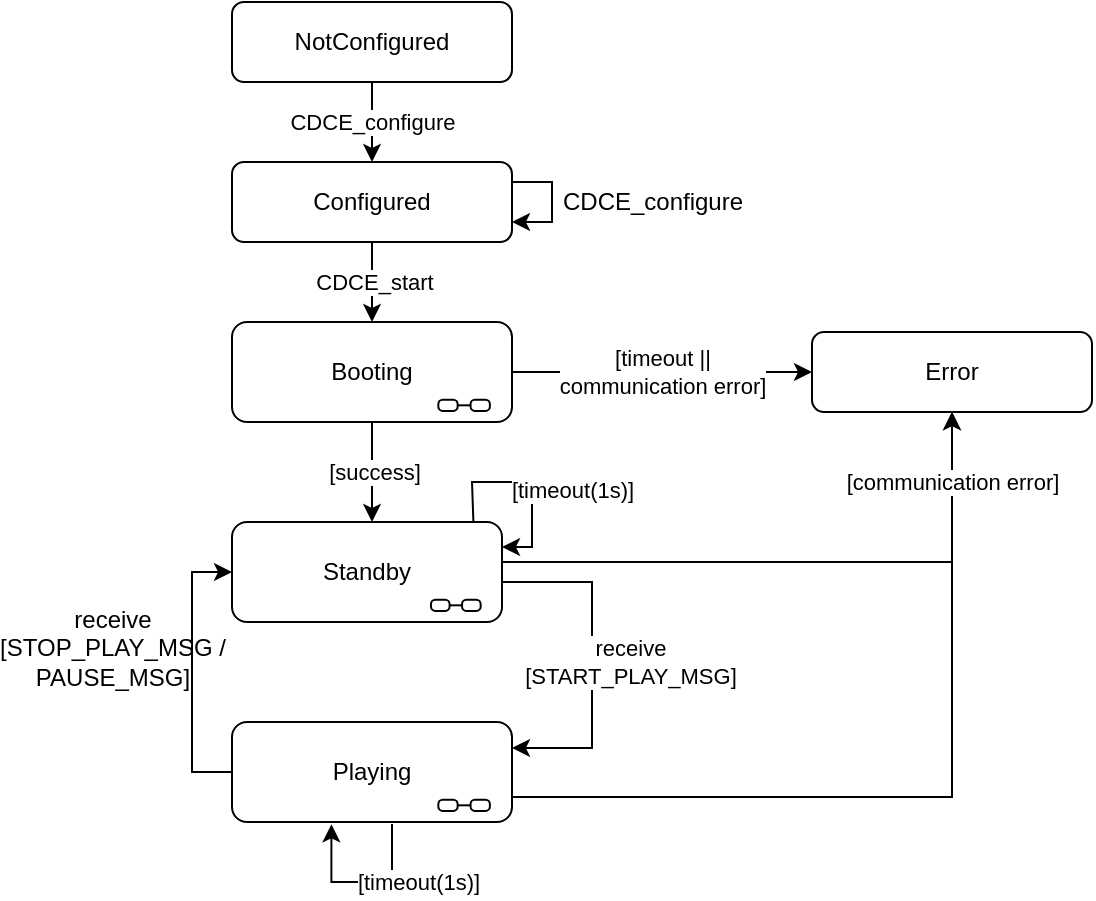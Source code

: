 <mxfile version="13.6.2" type="device" pages="8"><diagram id="NL42yqJWDFDHE1VsFlFK" name="CDCEmulator_SM"><mxGraphModel dx="1422" dy="822" grid="1" gridSize="10" guides="1" tooltips="1" connect="1" arrows="1" fold="1" page="1" pageScale="1" pageWidth="850" pageHeight="1100" math="0" shadow="0"><root><mxCell id="0"/><mxCell id="1" parent="0"/><mxCell id="mkJCSTwrQnHz2AT5nHF4-6" value="CDCE_configure" style="edgeStyle=orthogonalEdgeStyle;rounded=0;orthogonalLoop=1;jettySize=auto;html=1;" parent="1" source="mkJCSTwrQnHz2AT5nHF4-1" target="mkJCSTwrQnHz2AT5nHF4-2" edge="1"><mxGeometry relative="1" as="geometry"/></mxCell><mxCell id="mkJCSTwrQnHz2AT5nHF4-1" value="NotConfigured" style="shape=rect;rounded=1;html=1;whiteSpace=wrap;align=center;" parent="1" vertex="1"><mxGeometry x="350" y="160" width="140" height="40" as="geometry"/></mxCell><mxCell id="mkJCSTwrQnHz2AT5nHF4-10" value="CDCE_start" style="edgeStyle=orthogonalEdgeStyle;rounded=0;orthogonalLoop=1;jettySize=auto;html=1;entryX=0.5;entryY=0;entryDx=0;entryDy=0;" parent="1" source="mkJCSTwrQnHz2AT5nHF4-2" edge="1"><mxGeometry relative="1" as="geometry"><mxPoint x="420" y="320" as="targetPoint"/></mxGeometry></mxCell><mxCell id="mkJCSTwrQnHz2AT5nHF4-2" value="Configured" style="shape=rect;rounded=1;html=1;whiteSpace=wrap;align=center;" parent="1" vertex="1"><mxGeometry x="350" y="240" width="140" height="40" as="geometry"/></mxCell><mxCell id="mkJCSTwrQnHz2AT5nHF4-12" value="[success]" style="edgeStyle=orthogonalEdgeStyle;rounded=0;orthogonalLoop=1;jettySize=auto;html=1;entryX=0.5;entryY=0;entryDx=0;entryDy=0;exitX=0.5;exitY=1;exitDx=0;exitDy=0;" parent="1" source="gNFbqMX8hH-Ts6hW2Uck-1" edge="1"><mxGeometry relative="1" as="geometry"><mxPoint x="420" y="380" as="sourcePoint"/><mxPoint x="420" y="420" as="targetPoint"/></mxGeometry></mxCell><mxCell id="mkJCSTwrQnHz2AT5nHF4-50" value="[timeout || &lt;br&gt;communication error]" style="edgeStyle=orthogonalEdgeStyle;rounded=0;orthogonalLoop=1;jettySize=auto;html=1;entryX=0;entryY=0.5;entryDx=0;entryDy=0;exitX=1;exitY=0.5;exitDx=0;exitDy=0;" parent="1" source="gNFbqMX8hH-Ts6hW2Uck-1" target="mkJCSTwrQnHz2AT5nHF4-49" edge="1"><mxGeometry relative="1" as="geometry"><mxPoint x="490" y="340" as="sourcePoint"/></mxGeometry></mxCell><mxCell id="mkJCSTwrQnHz2AT5nHF4-13" value="receive&lt;br&gt;[START_PLAY_MSG]" style="edgeStyle=orthogonalEdgeStyle;rounded=0;orthogonalLoop=1;jettySize=auto;html=1;entryX=1;entryY=0.25;entryDx=0;entryDy=0;exitX=1;exitY=0.633;exitDx=0;exitDy=0;exitPerimeter=0;" parent="1" source="gNFbqMX8hH-Ts6hW2Uck-17" target="gNFbqMX8hH-Ts6hW2Uck-23" edge="1"><mxGeometry x="-0.467" y="-20" relative="1" as="geometry"><mxPoint x="490" y="520" as="targetPoint"/><Array as="points"><mxPoint x="485" y="450"/><mxPoint x="530" y="450"/><mxPoint x="530" y="533"/><mxPoint x="490" y="533"/></Array><mxPoint x="20" y="20" as="offset"/><mxPoint x="490" y="450" as="sourcePoint"/></mxGeometry></mxCell><mxCell id="mkJCSTwrQnHz2AT5nHF4-17" value="[timeout(1s)]" style="edgeStyle=orthogonalEdgeStyle;rounded=0;orthogonalLoop=1;jettySize=auto;html=1;exitX=0.862;exitY=0.035;exitDx=0;exitDy=0;exitPerimeter=0;entryX=1;entryY=0.25;entryDx=0;entryDy=0;" parent="1" target="gNFbqMX8hH-Ts6hW2Uck-17" edge="1"><mxGeometry x="0.132" y="20" relative="1" as="geometry"><mxPoint x="480" y="430" as="targetPoint"/><Array as="points"><mxPoint x="471" y="420"/><mxPoint x="470" y="400"/><mxPoint x="500" y="400"/><mxPoint x="500" y="433"/></Array><mxPoint as="offset"/><mxPoint x="470.68" y="421.4" as="sourcePoint"/></mxGeometry></mxCell><mxCell id="EgBHs8q7euAta-qbwuPW-1" style="edgeStyle=orthogonalEdgeStyle;rounded=0;orthogonalLoop=1;jettySize=auto;html=1;entryX=0.5;entryY=1;entryDx=0;entryDy=0;exitX=1;exitY=0.4;exitDx=0;exitDy=0;exitPerimeter=0;" parent="1" source="gNFbqMX8hH-Ts6hW2Uck-17" target="mkJCSTwrQnHz2AT5nHF4-49" edge="1"><mxGeometry relative="1" as="geometry"><mxPoint x="490" y="440" as="sourcePoint"/><mxPoint x="710" y="380" as="targetPoint"/></mxGeometry></mxCell><mxCell id="mkJCSTwrQnHz2AT5nHF4-14" style="edgeStyle=orthogonalEdgeStyle;rounded=0;orthogonalLoop=1;jettySize=auto;html=1;entryX=0;entryY=0.5;entryDx=0;entryDy=0;exitX=0;exitY=0.5;exitDx=0;exitDy=0;" parent="1" source="gNFbqMX8hH-Ts6hW2Uck-23" target="gNFbqMX8hH-Ts6hW2Uck-17" edge="1"><mxGeometry relative="1" as="geometry"><Array as="points"><mxPoint x="330" y="545"/><mxPoint x="330" y="445"/></Array><mxPoint x="350" y="520" as="sourcePoint"/><mxPoint x="350" y="440" as="targetPoint"/></mxGeometry></mxCell><mxCell id="mkJCSTwrQnHz2AT5nHF4-15" value="receive&lt;br&gt;[STOP_PLAY_MSG / &lt;br&gt;PAUSE_MSG]" style="text;html=1;align=center;verticalAlign=middle;resizable=0;points=[];" parent="mkJCSTwrQnHz2AT5nHF4-14" vertex="1" connectable="0"><mxGeometry x="0.191" y="-1" relative="1" as="geometry"><mxPoint x="-41" y="1.43" as="offset"/></mxGeometry></mxCell><mxCell id="EgBHs8q7euAta-qbwuPW-2" value="[communication error]" style="edgeStyle=orthogonalEdgeStyle;rounded=0;orthogonalLoop=1;jettySize=auto;html=1;exitX=1;exitY=0.75;exitDx=0;exitDy=0;entryX=0.5;entryY=1;entryDx=0;entryDy=0;" parent="1" source="gNFbqMX8hH-Ts6hW2Uck-23" target="mkJCSTwrQnHz2AT5nHF4-49" edge="1"><mxGeometry x="0.833" relative="1" as="geometry"><mxPoint x="710" y="380" as="targetPoint"/><mxPoint as="offset"/><mxPoint x="490" y="530" as="sourcePoint"/></mxGeometry></mxCell><mxCell id="EgBHs8q7euAta-qbwuPW-3" value="[timeout(1s)]" style="edgeStyle=orthogonalEdgeStyle;rounded=0;orthogonalLoop=1;jettySize=auto;html=1;entryX=0.355;entryY=1.023;entryDx=0;entryDy=0;entryPerimeter=0;" parent="1" target="gNFbqMX8hH-Ts6hW2Uck-22" edge="1"><mxGeometry x="-0.306" y="14" relative="1" as="geometry"><mxPoint x="390.03" y="620.48" as="targetPoint"/><Array as="points"><mxPoint x="430" y="571"/><mxPoint x="430" y="600"/><mxPoint x="400" y="600"/></Array><mxPoint x="14" y="-14" as="offset"/><mxPoint x="430" y="571" as="sourcePoint"/></mxGeometry></mxCell><mxCell id="mkJCSTwrQnHz2AT5nHF4-7" style="edgeStyle=orthogonalEdgeStyle;rounded=0;orthogonalLoop=1;jettySize=auto;html=1;" parent="1" source="mkJCSTwrQnHz2AT5nHF4-2" target="mkJCSTwrQnHz2AT5nHF4-2" edge="1"><mxGeometry relative="1" as="geometry"/></mxCell><mxCell id="mkJCSTwrQnHz2AT5nHF4-8" value="CDCE_configure" style="text;html=1;align=center;verticalAlign=middle;resizable=0;points=[];" parent="mkJCSTwrQnHz2AT5nHF4-7" vertex="1" connectable="0"><mxGeometry x="0.367" y="1" relative="1" as="geometry"><mxPoint x="51" y="-11" as="offset"/></mxGeometry></mxCell><mxCell id="mkJCSTwrQnHz2AT5nHF4-49" value="Error" style="shape=rect;rounded=1;html=1;whiteSpace=wrap;align=center;" parent="1" vertex="1"><mxGeometry x="640" y="325" width="140" height="40" as="geometry"/></mxCell><mxCell id="gNFbqMX8hH-Ts6hW2Uck-7" value="" style="group" parent="1" vertex="1" connectable="0"><mxGeometry x="350" y="320" width="140" height="50" as="geometry"/></mxCell><mxCell id="gNFbqMX8hH-Ts6hW2Uck-1" value="Booting" style="shape=rect;rounded=1;html=1;whiteSpace=wrap;align=center;" parent="gNFbqMX8hH-Ts6hW2Uck-7" vertex="1"><mxGeometry width="140" height="50" as="geometry"/></mxCell><mxCell id="gNFbqMX8hH-Ts6hW2Uck-6" value="" style="group;imageWidth=20;imageHeight=20;" parent="gNFbqMX8hH-Ts6hW2Uck-7" vertex="1" connectable="0"><mxGeometry x="103.158" y="38.889" width="25.789" height="5.556" as="geometry"/></mxCell><mxCell id="gNFbqMX8hH-Ts6hW2Uck-3" value="" style="rounded=1;whiteSpace=wrap;html=1;arcSize=40;imageWidth=20;imageHeight=20;" parent="gNFbqMX8hH-Ts6hW2Uck-6" vertex="1"><mxGeometry width="9.671" height="5.556" as="geometry"/></mxCell><mxCell id="gNFbqMX8hH-Ts6hW2Uck-4" value="" style="rounded=1;whiteSpace=wrap;html=1;arcSize=40;" parent="gNFbqMX8hH-Ts6hW2Uck-6" vertex="1"><mxGeometry x="16.118" width="9.671" height="5.556" as="geometry"/></mxCell><mxCell id="gNFbqMX8hH-Ts6hW2Uck-5" style="edgeStyle=orthogonalEdgeStyle;rounded=0;orthogonalLoop=1;jettySize=auto;html=1;exitX=1;exitY=0.5;exitDx=0;exitDy=0;entryX=0;entryY=0.5;entryDx=0;entryDy=0;endArrow=none;endFill=0;" parent="gNFbqMX8hH-Ts6hW2Uck-6" source="gNFbqMX8hH-Ts6hW2Uck-3" target="gNFbqMX8hH-Ts6hW2Uck-4" edge="1"><mxGeometry relative="1" as="geometry"/></mxCell><mxCell id="gNFbqMX8hH-Ts6hW2Uck-16" value="" style="group" parent="1" vertex="1" connectable="0"><mxGeometry x="350" y="420" width="135" height="50" as="geometry"/></mxCell><mxCell id="gNFbqMX8hH-Ts6hW2Uck-17" value="Standby" style="shape=rect;rounded=1;html=1;whiteSpace=wrap;align=center;" parent="gNFbqMX8hH-Ts6hW2Uck-16" vertex="1"><mxGeometry width="135" height="50" as="geometry"/></mxCell><mxCell id="gNFbqMX8hH-Ts6hW2Uck-18" value="" style="group;imageWidth=20;imageHeight=20;" parent="gNFbqMX8hH-Ts6hW2Uck-16" vertex="1" connectable="0"><mxGeometry x="99.474" y="38.889" width="24.868" height="5.556" as="geometry"/></mxCell><mxCell id="gNFbqMX8hH-Ts6hW2Uck-19" value="" style="rounded=1;whiteSpace=wrap;html=1;arcSize=40;imageWidth=20;imageHeight=20;" parent="gNFbqMX8hH-Ts6hW2Uck-18" vertex="1"><mxGeometry width="9.326" height="5.556" as="geometry"/></mxCell><mxCell id="gNFbqMX8hH-Ts6hW2Uck-20" value="" style="rounded=1;whiteSpace=wrap;html=1;arcSize=40;" parent="gNFbqMX8hH-Ts6hW2Uck-18" vertex="1"><mxGeometry x="15.543" width="9.326" height="5.556" as="geometry"/></mxCell><mxCell id="gNFbqMX8hH-Ts6hW2Uck-21" style="edgeStyle=orthogonalEdgeStyle;rounded=0;orthogonalLoop=1;jettySize=auto;html=1;exitX=1;exitY=0.5;exitDx=0;exitDy=0;entryX=0;entryY=0.5;entryDx=0;entryDy=0;endArrow=none;endFill=0;" parent="gNFbqMX8hH-Ts6hW2Uck-18" source="gNFbqMX8hH-Ts6hW2Uck-19" target="gNFbqMX8hH-Ts6hW2Uck-20" edge="1"><mxGeometry relative="1" as="geometry"/></mxCell><mxCell id="gNFbqMX8hH-Ts6hW2Uck-22" value="" style="group" parent="1" vertex="1" connectable="0"><mxGeometry x="350" y="520" width="140" height="50" as="geometry"/></mxCell><mxCell id="gNFbqMX8hH-Ts6hW2Uck-23" value="Playing" style="shape=rect;rounded=1;html=1;whiteSpace=wrap;align=center;" parent="gNFbqMX8hH-Ts6hW2Uck-22" vertex="1"><mxGeometry width="140" height="50" as="geometry"/></mxCell><mxCell id="gNFbqMX8hH-Ts6hW2Uck-24" value="" style="group;imageWidth=20;imageHeight=20;" parent="gNFbqMX8hH-Ts6hW2Uck-22" vertex="1" connectable="0"><mxGeometry x="103.158" y="38.889" width="25.789" height="5.556" as="geometry"/></mxCell><mxCell id="gNFbqMX8hH-Ts6hW2Uck-25" value="" style="rounded=1;whiteSpace=wrap;html=1;arcSize=40;imageWidth=20;imageHeight=20;" parent="gNFbqMX8hH-Ts6hW2Uck-24" vertex="1"><mxGeometry width="9.671" height="5.556" as="geometry"/></mxCell><mxCell id="gNFbqMX8hH-Ts6hW2Uck-26" value="" style="rounded=1;whiteSpace=wrap;html=1;arcSize=40;" parent="gNFbqMX8hH-Ts6hW2Uck-24" vertex="1"><mxGeometry x="16.118" width="9.671" height="5.556" as="geometry"/></mxCell><mxCell id="gNFbqMX8hH-Ts6hW2Uck-27" style="edgeStyle=orthogonalEdgeStyle;rounded=0;orthogonalLoop=1;jettySize=auto;html=1;exitX=1;exitY=0.5;exitDx=0;exitDy=0;entryX=0;entryY=0.5;entryDx=0;entryDy=0;endArrow=none;endFill=0;" parent="gNFbqMX8hH-Ts6hW2Uck-24" source="gNFbqMX8hH-Ts6hW2Uck-25" target="gNFbqMX8hH-Ts6hW2Uck-26" edge="1"><mxGeometry relative="1" as="geometry"/></mxCell></root></mxGraphModel></diagram><diagram id="eO8VJWY8zCSOi11kV1JG" name="Booting_SM"><mxGraphModel dx="1422" dy="1922" grid="1" gridSize="10" guides="1" tooltips="1" connect="1" arrows="1" fold="1" page="1" pageScale="1" pageWidth="850" pageHeight="1100" math="0" shadow="0"><root><mxCell id="H-AiISCoiUEjFrhna32L-0"/><mxCell id="H-AiISCoiUEjFrhna32L-1" parent="H-AiISCoiUEjFrhna32L-0"/><mxCell id="AYPxGTm0npODe0q_fZ5S-1" value="&lt;div&gt;&lt;span style=&quot;color: rgb(0 , 0 , 0) ; font-family: &amp;#34;helvetica&amp;#34; ; font-size: 11px ; font-style: normal ; font-weight: 400 ; letter-spacing: normal ; text-align: center ; text-indent: 0px ; text-transform: none ; word-spacing: 0px ; background-color: rgb(255 , 255 , 255) ; float: none ; display: inline&quot;&gt;[timeout ||&lt;span&gt;&amp;nbsp;&lt;/span&gt;&lt;/span&gt;&lt;br style=&quot;color: rgb(0 , 0 , 0) ; font-family: &amp;#34;helvetica&amp;#34; ; font-size: 11px ; font-style: normal ; font-weight: 400 ; letter-spacing: normal ; text-align: center ; text-indent: 0px ; text-transform: none ; word-spacing: 0px&quot;&gt;&lt;span style=&quot;color: rgb(0 , 0 , 0) ; font-family: &amp;#34;helvetica&amp;#34; ; font-size: 11px ; font-style: normal ; font-weight: 400 ; letter-spacing: normal ; text-align: center ; text-indent: 0px ; text-transform: none ; word-spacing: 0px ; background-color: rgb(255 , 255 , 255) ; float: none ; display: inline&quot;&gt;communication error]&lt;/span&gt;&lt;br&gt;&lt;/div&gt;" style="edgeStyle=orthogonalEdgeStyle;rounded=0;orthogonalLoop=1;jettySize=auto;html=1;entryX=0;entryY=0.5;entryDx=0;entryDy=0;" parent="H-AiISCoiUEjFrhna32L-1" source="Dzn6SlP8FPm-LxOFsReI-0" target="AYPxGTm0npODe0q_fZ5S-0" edge="1"><mxGeometry x="0.037" relative="1" as="geometry"><mxPoint as="offset"/></mxGeometry></mxCell><mxCell id="Dzn6SlP8FPm-LxOFsReI-0" value="Booting" style="shape=mxgraph.sysml.compState;align=left;verticalAlign=top;spacingTop=-3;spacingLeft=18;strokeWidth=1;recursiveResize=0;" parent="H-AiISCoiUEjFrhna32L-1" vertex="1"><mxGeometry x="80" y="-940" width="255" height="640" as="geometry"/></mxCell><mxCell id="Dzn6SlP8FPm-LxOFsReI-1" value="" style="shape=ellipse;html=1;fillColor=#000000;verticalLabelPosition=bottom;labelBackgroundColor=#ffffff;verticalAlign=top;" parent="Dzn6SlP8FPm-LxOFsReI-0" vertex="1"><mxGeometry x="120" y="30" width="20" height="20" as="geometry"/></mxCell><mxCell id="Dzn6SlP8FPm-LxOFsReI-2" value="&lt;span style=&quot;font-size: 12px ; background-color: rgb(248 , 249 , 250)&quot;&gt;send(BOOTING_MSG)&lt;/span&gt;&lt;br style=&quot;font-size: 12px ; background-color: rgb(248 , 249 , 250)&quot;&gt;&lt;span style=&quot;font-size: 12px ; background-color: rgb(248 , 249 , 250)&quot;&gt;[success]&lt;/span&gt;" style="edgeStyle=orthogonalEdgeStyle;rounded=0;orthogonalLoop=1;jettySize=auto;html=1;entryX=0.5;entryY=0;entryDx=0;entryDy=0;" parent="Dzn6SlP8FPm-LxOFsReI-0" source="Dzn6SlP8FPm-LxOFsReI-3" target="Dzn6SlP8FPm-LxOFsReI-5" edge="1"><mxGeometry relative="1" as="geometry"/></mxCell><mxCell id="Dzn6SlP8FPm-LxOFsReI-3" value="sending_bootingMsg" style="strokeColor=inherit;fillColor=inherit;gradientColor=inherit;shape=rect;html=1;rounded=1;whiteSpace=wrap;align=center;" parent="Dzn6SlP8FPm-LxOFsReI-0" vertex="1"><mxGeometry x="70" y="80" width="120" height="40" as="geometry"/></mxCell><mxCell id="Dzn6SlP8FPm-LxOFsReI-4" value="&lt;span style=&quot;font-size: 12px ; background-color: rgb(248 , 249 , 250)&quot;&gt;send(BOOT_OK_MSG)&lt;/span&gt;&lt;br style=&quot;font-size: 12px ; background-color: rgb(248 , 249 , 250)&quot;&gt;&lt;span style=&quot;font-size: 12px ; background-color: rgb(248 , 249 , 250)&quot;&gt;[success]&lt;/span&gt;" style="edgeStyle=orthogonalEdgeStyle;rounded=0;orthogonalLoop=1;jettySize=auto;html=1;entryX=0.5;entryY=0;entryDx=0;entryDy=0;" parent="Dzn6SlP8FPm-LxOFsReI-0" source="Dzn6SlP8FPm-LxOFsReI-5" target="Dzn6SlP8FPm-LxOFsReI-8" edge="1"><mxGeometry relative="1" as="geometry"/></mxCell><mxCell id="Dzn6SlP8FPm-LxOFsReI-5" value="sending_bootOkMsg" style="strokeColor=inherit;fillColor=inherit;gradientColor=inherit;shape=rect;html=1;rounded=1;whiteSpace=wrap;align=center;" parent="Dzn6SlP8FPm-LxOFsReI-0" vertex="1"><mxGeometry x="65" y="180" width="130" height="40" as="geometry"/></mxCell><mxCell id="Dzn6SlP8FPm-LxOFsReI-6" value="" style="strokeColor=inherit;fillColor=inherit;gradientColor=inherit;edgeStyle=none;html=1;endArrow=open;endSize=12;" parent="Dzn6SlP8FPm-LxOFsReI-0" source="Dzn6SlP8FPm-LxOFsReI-1" target="Dzn6SlP8FPm-LxOFsReI-3" edge="1"><mxGeometry relative="1" as="geometry"/></mxCell><mxCell id="Dzn6SlP8FPm-LxOFsReI-7" value="&lt;span style=&quot;font-size: 12px ; background-color: rgb(248 , 249 , 250)&quot;&gt;send(TRAY_STATUS_MSG)&lt;/span&gt;&lt;br style=&quot;font-size: 12px ; background-color: rgb(248 , 249 , 250)&quot;&gt;&lt;span style=&quot;font-size: 12px ; background-color: rgb(248 , 249 , 250)&quot;&gt;[success]&lt;/span&gt;" style="edgeStyle=orthogonalEdgeStyle;rounded=0;orthogonalLoop=1;jettySize=auto;html=1;entryX=0.5;entryY=0;entryDx=0;entryDy=0;" parent="Dzn6SlP8FPm-LxOFsReI-0" source="Dzn6SlP8FPm-LxOFsReI-8" target="Dzn6SlP8FPm-LxOFsReI-13" edge="1"><mxGeometry relative="1" as="geometry"/></mxCell><mxCell id="Dzn6SlP8FPm-LxOFsReI-8" value="sending_trayStatusMsg" style="strokeColor=inherit;fillColor=inherit;gradientColor=inherit;shape=rect;html=1;rounded=1;whiteSpace=wrap;align=center;" parent="Dzn6SlP8FPm-LxOFsReI-0" vertex="1"><mxGeometry x="60" y="280" width="140" height="40" as="geometry"/></mxCell><mxCell id="Dzn6SlP8FPm-LxOFsReI-9" value="waiting_huOnMsg" style="strokeColor=inherit;fillColor=inherit;gradientColor=inherit;shape=rect;html=1;rounded=1;whiteSpace=wrap;align=center;" parent="Dzn6SlP8FPm-LxOFsReI-0" vertex="1"><mxGeometry x="80" y="580" width="100" height="40" as="geometry"/></mxCell><mxCell id="Dzn6SlP8FPm-LxOFsReI-10" value="&lt;span style=&quot;font-size: 12px ; background-color: rgb(248 , 249 , 250)&quot;&gt;send(STATUS_MSG)&lt;/span&gt;&lt;br style=&quot;font-size: 12px ; background-color: rgb(248 , 249 , 250)&quot;&gt;&lt;span style=&quot;font-size: 12px ; background-color: rgb(248 , 249 , 250)&quot;&gt;[success]&lt;/span&gt;" style="edgeStyle=orthogonalEdgeStyle;rounded=0;orthogonalLoop=1;jettySize=auto;html=1;entryX=0.5;entryY=0;entryDx=0;entryDy=0;" parent="Dzn6SlP8FPm-LxOFsReI-0" source="Dzn6SlP8FPm-LxOFsReI-11" target="Dzn6SlP8FPm-LxOFsReI-9" edge="1"><mxGeometry relative="1" as="geometry"><Array as="points"><mxPoint x="130" y="560"/><mxPoint x="130" y="560"/></Array></mxGeometry></mxCell><mxCell id="Dzn6SlP8FPm-LxOFsReI-11" value="sending_statusMsg" style="strokeColor=inherit;fillColor=inherit;gradientColor=inherit;shape=rect;html=1;rounded=1;whiteSpace=wrap;align=center;" parent="Dzn6SlP8FPm-LxOFsReI-0" vertex="1"><mxGeometry x="70" y="480" width="120" height="40" as="geometry"/></mxCell><mxCell id="Dzn6SlP8FPm-LxOFsReI-12" value="&lt;span style=&quot;font-size: 12px ; background-color: rgb(248 , 249 , 250)&quot;&gt;send(RANDOM_STATUS_MSG)&lt;/span&gt;&lt;br style=&quot;font-size: 12px ; background-color: rgb(248 , 249 , 250)&quot;&gt;&lt;span style=&quot;font-size: 12px ; background-color: rgb(248 , 249 , 250)&quot;&gt;[success]&lt;/span&gt;" style="edgeStyle=orthogonalEdgeStyle;rounded=0;orthogonalLoop=1;jettySize=auto;html=1;entryX=0.5;entryY=0;entryDx=0;entryDy=0;" parent="Dzn6SlP8FPm-LxOFsReI-0" source="Dzn6SlP8FPm-LxOFsReI-13" target="Dzn6SlP8FPm-LxOFsReI-11" edge="1"><mxGeometry relative="1" as="geometry"/></mxCell><mxCell id="Dzn6SlP8FPm-LxOFsReI-13" value="sending_randomStatusMsg" style="strokeColor=inherit;fillColor=inherit;gradientColor=inherit;shape=rect;html=1;rounded=1;whiteSpace=wrap;align=center;" parent="Dzn6SlP8FPm-LxOFsReI-0" vertex="1"><mxGeometry x="50" y="380" width="160" height="40" as="geometry"/></mxCell><mxCell id="e411nuGMVxEqaMHfFpea-1" value="CDCE_start" style="edgeStyle=orthogonalEdgeStyle;rounded=0;orthogonalLoop=1;jettySize=auto;html=1;" parent="H-AiISCoiUEjFrhna32L-1" source="e411nuGMVxEqaMHfFpea-0" edge="1"><mxGeometry relative="1" as="geometry"><mxPoint x="208" y="-920" as="targetPoint"/></mxGeometry></mxCell><mxCell id="e411nuGMVxEqaMHfFpea-0" value="Configured" style="shape=rect;rounded=1;html=1;whiteSpace=wrap;align=center;" parent="H-AiISCoiUEjFrhna32L-1" vertex="1"><mxGeometry x="137" y="-1040" width="140" height="40" as="geometry"/></mxCell><mxCell id="l62pmWgaxHPcEFCvvMgo-1" value="receive&lt;br&gt;[HU_ON_MSG]" style="edgeStyle=orthogonalEdgeStyle;rounded=0;orthogonalLoop=1;jettySize=auto;html=1;entryX=0.5;entryY=0;entryDx=0;entryDy=0;" parent="H-AiISCoiUEjFrhna32L-1" source="Dzn6SlP8FPm-LxOFsReI-9" edge="1"><mxGeometry x="0.111" relative="1" as="geometry"><mxPoint as="offset"/><mxPoint x="210" y="-230" as="targetPoint"/></mxGeometry></mxCell><mxCell id="AYPxGTm0npODe0q_fZ5S-0" value="Error" style="shape=rect;rounded=1;html=1;whiteSpace=wrap;align=center;" parent="H-AiISCoiUEjFrhna32L-1" vertex="1"><mxGeometry x="522" y="-640" width="140" height="40" as="geometry"/></mxCell><mxCell id="XxnoDVS9DQUbq7AnMxpY-0" value="" style="group" parent="H-AiISCoiUEjFrhna32L-1" vertex="1" connectable="0"><mxGeometry x="150" y="-230" width="130" height="50" as="geometry"/></mxCell><mxCell id="XxnoDVS9DQUbq7AnMxpY-1" value="Standby" style="shape=rect;rounded=1;html=1;whiteSpace=wrap;align=center;" parent="XxnoDVS9DQUbq7AnMxpY-0" vertex="1"><mxGeometry width="130" height="50" as="geometry"/></mxCell><mxCell id="XxnoDVS9DQUbq7AnMxpY-2" value="" style="group;imageWidth=20;imageHeight=20;" parent="XxnoDVS9DQUbq7AnMxpY-0" vertex="1" connectable="0"><mxGeometry x="95.789" y="38.889" width="23.947" height="5.556" as="geometry"/></mxCell><mxCell id="XxnoDVS9DQUbq7AnMxpY-3" value="" style="rounded=1;whiteSpace=wrap;html=1;arcSize=40;imageWidth=20;imageHeight=20;" parent="XxnoDVS9DQUbq7AnMxpY-2" vertex="1"><mxGeometry width="8.98" height="5.556" as="geometry"/></mxCell><mxCell id="XxnoDVS9DQUbq7AnMxpY-4" value="" style="rounded=1;whiteSpace=wrap;html=1;arcSize=40;" parent="XxnoDVS9DQUbq7AnMxpY-2" vertex="1"><mxGeometry x="14.967" width="8.98" height="5.556" as="geometry"/></mxCell><mxCell id="XxnoDVS9DQUbq7AnMxpY-5" style="edgeStyle=orthogonalEdgeStyle;rounded=0;orthogonalLoop=1;jettySize=auto;html=1;exitX=1;exitY=0.5;exitDx=0;exitDy=0;entryX=0;entryY=0.5;entryDx=0;entryDy=0;endArrow=none;endFill=0;" parent="XxnoDVS9DQUbq7AnMxpY-2" source="XxnoDVS9DQUbq7AnMxpY-3" target="XxnoDVS9DQUbq7AnMxpY-4" edge="1"><mxGeometry relative="1" as="geometry"/></mxCell><mxCell id="t5SolJ8HuKSBNxuXuQFF-0" value="[timeout(1s)]" style="edgeStyle=orthogonalEdgeStyle;rounded=0;orthogonalLoop=1;jettySize=auto;html=1;entryX=0.315;entryY=1.02;entryDx=0;entryDy=0;entryPerimeter=0;exitX=0.6;exitY=1;exitDx=0;exitDy=0;exitPerimeter=0;" parent="XxnoDVS9DQUbq7AnMxpY-0" source="XxnoDVS9DQUbq7AnMxpY-1" target="XxnoDVS9DQUbq7AnMxpY-1" edge="1"><mxGeometry x="0.355" y="-10" relative="1" as="geometry"><mxPoint x="76.51" y="40" as="sourcePoint"/><mxPoint x="43.47" y="40" as="targetPoint"/><Array as="points"><mxPoint x="77" y="50"/><mxPoint x="77" y="80"/><mxPoint x="41" y="80"/></Array><mxPoint x="-10" y="10" as="offset"/></mxGeometry></mxCell><mxCell id="dquHFDwf0jJyj_XLDgT--1" value="&lt;span style=&quot;font-family: &amp;#34;helvetica&amp;#34;&quot;&gt;[&lt;/span&gt;&lt;span style=&quot;font-family: &amp;#34;helvetica&amp;#34;&quot;&gt;communication error]&lt;/span&gt;" style="edgeStyle=orthogonalEdgeStyle;rounded=0;orthogonalLoop=1;jettySize=auto;html=1;entryX=0.5;entryY=1;entryDx=0;entryDy=0;endArrow=classic;endFill=1;" parent="H-AiISCoiUEjFrhna32L-1" source="XxnoDVS9DQUbq7AnMxpY-1" target="AYPxGTm0npODe0q_fZ5S-0" edge="1"><mxGeometry x="0.887" relative="1" as="geometry"><mxPoint as="offset"/></mxGeometry></mxCell></root></mxGraphModel></diagram><diagram id="iEnzIfzxzFD658s-itfb" name="Standby_SM"><mxGraphModel dx="1422" dy="822" grid="1" gridSize="10" guides="1" tooltips="1" connect="1" arrows="1" fold="1" page="1" pageScale="1" pageWidth="850" pageHeight="1100" math="0" shadow="0"><root><mxCell id="kOmZgduqlrFy6RWvejKC-0"/><mxCell id="kOmZgduqlrFy6RWvejKC-1" parent="kOmZgduqlrFy6RWvejKC-0"/><mxCell id="CWv6V-KbZoM8w-04piNZ-0" value="Standby" style="shape=mxgraph.sysml.compState;align=left;verticalAlign=top;spacingTop=-3;spacingLeft=18;strokeWidth=1;recursiveResize=0;" parent="kOmZgduqlrFy6RWvejKC-1" vertex="1"><mxGeometry x="165" y="270" width="480" height="310" as="geometry"/></mxCell><mxCell id="CWv6V-KbZoM8w-04piNZ-1" value="" style="shape=ellipse;html=1;fillColor=#000000;verticalLabelPosition=bottom;labelBackgroundColor=#ffffff;verticalAlign=top;" parent="CWv6V-KbZoM8w-04piNZ-0" vertex="1"><mxGeometry x="70" y="35" width="20" height="20" as="geometry"/></mxCell><mxCell id="CWv6V-KbZoM8w-04piNZ-2" value="sending_statusMsg" style="strokeColor=inherit;fillColor=inherit;gradientColor=inherit;shape=rect;html=1;rounded=1;whiteSpace=wrap;align=center;" parent="CWv6V-KbZoM8w-04piNZ-0" vertex="1"><mxGeometry x="25" y="85" width="110" height="40" as="geometry"/></mxCell><mxCell id="CWv6V-KbZoM8w-04piNZ-3" value="receive" style="strokeColor=inherit;fillColor=inherit;gradientColor=inherit;shape=rect;html=1;rounded=1;whiteSpace=wrap;align=center;" parent="CWv6V-KbZoM8w-04piNZ-0" vertex="1"><mxGeometry x="30" y="205" width="100" height="40" as="geometry"/></mxCell><mxCell id="CWv6V-KbZoM8w-04piNZ-4" value="" style="strokeColor=inherit;fillColor=inherit;gradientColor=inherit;edgeStyle=none;html=1;endArrow=open;endSize=12;" parent="CWv6V-KbZoM8w-04piNZ-0" source="CWv6V-KbZoM8w-04piNZ-1" target="CWv6V-KbZoM8w-04piNZ-2" edge="1"><mxGeometry relative="1" as="geometry"/></mxCell><mxCell id="CWv6V-KbZoM8w-04piNZ-5" value="send(STATUS_MSG)&lt;br&gt;[success]" style="strokeColor=inherit;fillColor=inherit;gradientColor=inherit;edgeStyle=none;html=1;endArrow=open;endSize=12;" parent="CWv6V-KbZoM8w-04piNZ-0" source="CWv6V-KbZoM8w-04piNZ-2" target="CWv6V-KbZoM8w-04piNZ-3" edge="1"><mxGeometry x="-0.25" relative="1" as="geometry"><mxPoint as="offset"/></mxGeometry></mxCell><mxCell id="CWv6V-KbZoM8w-04piNZ-6" value="&lt;div&gt;&lt;span style=&quot;color: rgb(0 , 0 , 0) ; font-family: &amp;#34;helvetica&amp;#34; ; font-size: 12px ; font-style: normal ; font-weight: 400 ; letter-spacing: normal ; text-align: center ; text-indent: 0px ; text-transform: none ; word-spacing: 0px ; background-color: rgb(248 , 249 , 250) ; float: none ; display: inline&quot;&gt;receive[REQUEST_CD_INFO_MSG]&lt;/span&gt;&lt;br&gt;&lt;/div&gt;" style="edgeStyle=orthogonalEdgeStyle;rounded=0;orthogonalLoop=1;jettySize=auto;html=1;entryX=0.5;entryY=0;entryDx=0;entryDy=0;" parent="CWv6V-KbZoM8w-04piNZ-0" target="CWv6V-KbZoM8w-04piNZ-8" edge="1"><mxGeometry x="-0.009" relative="1" as="geometry"><mxPoint x="98" y="205" as="sourcePoint"/><Array as="points"><mxPoint x="98" y="185"/><mxPoint x="384" y="185"/></Array><mxPoint as="offset"/></mxGeometry></mxCell><mxCell id="CWv6V-KbZoM8w-04piNZ-7" value="&lt;div&gt;&lt;span style=&quot;color: rgb(0 , 0 , 0) ; font-family: &amp;#34;helvetica&amp;#34; ; font-size: 12px ; font-style: normal ; font-weight: 400 ; letter-spacing: normal ; text-align: center ; text-indent: 0px ; text-transform: none ; word-spacing: 0px ; background-color: rgb(248 , 249 , 250) ; float: none ; display: inline&quot;&gt;send(CD_SUMMARY_MSG)&lt;br&gt;&lt;/span&gt;[success]&lt;br&gt;&lt;/div&gt;" style="edgeStyle=orthogonalEdgeStyle;rounded=0;orthogonalLoop=1;jettySize=auto;html=1;entryX=0.5;entryY=1;entryDx=0;entryDy=0;" parent="CWv6V-KbZoM8w-04piNZ-0" source="CWv6V-KbZoM8w-04piNZ-8" target="CWv6V-KbZoM8w-04piNZ-3" edge="1"><mxGeometry x="-0.043" relative="1" as="geometry"><Array as="points"><mxPoint x="403" y="275"/><mxPoint x="80" y="275"/></Array><mxPoint as="offset"/></mxGeometry></mxCell><mxCell id="CWv6V-KbZoM8w-04piNZ-8" value="sending_cdSummaryMsg" style="strokeColor=inherit;fillColor=inherit;gradientColor=inherit;shape=rect;html=1;rounded=1;whiteSpace=wrap;align=center;" parent="CWv6V-KbZoM8w-04piNZ-0" vertex="1"><mxGeometry x="310" y="205" width="148" height="40" as="geometry"/></mxCell><mxCell id="SQ6VePsiKSXgZOc2r3Vp-0" value="[timeout(1s)]" style="edgeStyle=orthogonalEdgeStyle;rounded=0;orthogonalLoop=1;jettySize=auto;html=1;entryX=1.002;entryY=0.123;entryDx=0;entryDy=0;entryPerimeter=0;" parent="kOmZgduqlrFy6RWvejKC-1" target="CWv6V-KbZoM8w-04piNZ-0" edge="1"><mxGeometry relative="1" as="geometry"><mxPoint x="610" y="290" as="sourcePoint"/><mxPoint x="645" y="319.91" as="targetPoint"/><Array as="points"><mxPoint x="610" y="250"/><mxPoint x="670" y="250"/><mxPoint x="670" y="308"/></Array></mxGeometry></mxCell><mxCell id="6XKP1hFoAfEzhYZgBkoE-0" value="[success]" style="edgeStyle=orthogonalEdgeStyle;rounded=0;orthogonalLoop=1;jettySize=auto;html=1;" parent="kOmZgduqlrFy6RWvejKC-1" edge="1"><mxGeometry relative="1" as="geometry"><mxPoint x="420" y="290" as="targetPoint"/><mxPoint x="420" y="180" as="sourcePoint"/></mxGeometry></mxCell><mxCell id="6XKP1hFoAfEzhYZgBkoE-1" value="[timeout || &lt;br&gt;communication error]" style="edgeStyle=orthogonalEdgeStyle;rounded=0;orthogonalLoop=1;jettySize=auto;html=1;entryX=0;entryY=0.5;entryDx=0;entryDy=0;exitX=1;exitY=0.5;exitDx=0;exitDy=0;" parent="kOmZgduqlrFy6RWvejKC-1" source="noVteoqz7plDAwR4f5nV-1" target="6XKP1hFoAfEzhYZgBkoE-5" edge="1"><mxGeometry relative="1" as="geometry"><mxPoint x="490" y="160" as="sourcePoint"/></mxGeometry></mxCell><mxCell id="6XKP1hFoAfEzhYZgBkoE-3" style="edgeStyle=orthogonalEdgeStyle;rounded=0;orthogonalLoop=1;jettySize=auto;html=1;entryX=0.5;entryY=1;entryDx=0;entryDy=0;exitX=1;exitY=0;exitDx=0;exitDy=165;exitPerimeter=0;" parent="kOmZgduqlrFy6RWvejKC-1" source="CWv6V-KbZoM8w-04piNZ-0" target="6XKP1hFoAfEzhYZgBkoE-5" edge="1"><mxGeometry relative="1" as="geometry"><mxPoint x="490" y="240.0" as="sourcePoint"/></mxGeometry></mxCell><mxCell id="6XKP1hFoAfEzhYZgBkoE-4" value="[communication error]" style="edgeStyle=orthogonalEdgeStyle;rounded=0;orthogonalLoop=1;jettySize=auto;html=1;exitX=1;exitY=0.5;exitDx=0;exitDy=0;entryX=0.5;entryY=1;entryDx=0;entryDy=0;" parent="kOmZgduqlrFy6RWvejKC-1" source="Z58budDw8p27Hd6ppukS-1" target="6XKP1hFoAfEzhYZgBkoE-5" edge="1"><mxGeometry x="0.916" relative="1" as="geometry"><mxPoint x="710" y="180" as="targetPoint"/><mxPoint x="495" y="680" as="sourcePoint"/><mxPoint as="offset"/></mxGeometry></mxCell><mxCell id="6XKP1hFoAfEzhYZgBkoE-5" value="Error" style="shape=rect;rounded=1;html=1;whiteSpace=wrap;align=center;" parent="kOmZgduqlrFy6RWvejKC-1" vertex="1"><mxGeometry x="640" y="135" width="140" height="40" as="geometry"/></mxCell><mxCell id="lBj-183D-fHizSWUlVrD-0" value="receive&lt;br&gt;[START_PLAY_MSG]" style="edgeStyle=orthogonalEdgeStyle;rounded=0;orthogonalLoop=1;jettySize=auto;html=1;entryX=0.25;entryY=0;entryDx=0;entryDy=0;exitX=0.25;exitY=1;exitDx=0;exitDy=0;" parent="kOmZgduqlrFy6RWvejKC-1" source="CWv6V-KbZoM8w-04piNZ-3" edge="1"><mxGeometry x="0.171" relative="1" as="geometry"><mxPoint x="240" y="600" as="sourcePoint"/><mxPoint x="390" y="660" as="targetPoint"/><Array as="points"><mxPoint x="220" y="620"/><mxPoint x="390" y="620"/></Array><mxPoint as="offset"/></mxGeometry></mxCell><mxCell id="HsCkmES_hiBEyD1lkgNg-0" value="&lt;span style=&quot;font-size: 12px ; background-color: rgb(248 , 249 , 250)&quot;&gt;receive&lt;/span&gt;&lt;br style=&quot;font-size: 12px ; background-color: rgb(248 , 249 , 250)&quot;&gt;&lt;span style=&quot;font-size: 12px ; background-color: rgb(248 , 249 , 250)&quot;&gt;[STOP_PLAY_MSG /&amp;nbsp;&lt;/span&gt;&lt;br style=&quot;font-size: 12px ; background-color: rgb(248 , 249 , 250)&quot;&gt;&lt;span style=&quot;font-size: 12px ; background-color: rgb(248 , 249 , 250)&quot;&gt;PAUSE_MSG]&lt;/span&gt;" style="edgeStyle=orthogonalEdgeStyle;rounded=0;orthogonalLoop=1;jettySize=auto;html=1;entryX=0.823;entryY=1.006;entryDx=0;entryDy=0;exitX=0.75;exitY=0;exitDx=0;exitDy=0;entryPerimeter=0;" parent="kOmZgduqlrFy6RWvejKC-1" target="CWv6V-KbZoM8w-04piNZ-0" edge="1"><mxGeometry x="0.572" relative="1" as="geometry"><mxPoint x="460" y="660" as="sourcePoint"/><mxPoint x="490" y="570" as="targetPoint"/><Array as="points"><mxPoint x="460" y="620"/><mxPoint x="560" y="620"/></Array><mxPoint as="offset"/></mxGeometry></mxCell><mxCell id="HsCkmES_hiBEyD1lkgNg-2" value="[timeout(1s)]" style="edgeStyle=orthogonalEdgeStyle;rounded=0;orthogonalLoop=1;jettySize=auto;html=1;entryX=0.393;entryY=1;entryDx=0;entryDy=0;entryPerimeter=0;exitX=0.629;exitY=1;exitDx=0;exitDy=0;exitPerimeter=0;" parent="kOmZgduqlrFy6RWvejKC-1" edge="1"><mxGeometry x="0.355" y="-10" relative="1" as="geometry"><mxPoint x="441.06" y="710" as="sourcePoint"/><mxPoint x="408.02" y="710" as="targetPoint"/><Array as="points"><mxPoint x="441" y="740"/><mxPoint x="408" y="740"/></Array><mxPoint x="-10" y="10" as="offset"/></mxGeometry></mxCell><mxCell id="noVteoqz7plDAwR4f5nV-0" value="" style="group" parent="kOmZgduqlrFy6RWvejKC-1" vertex="1" connectable="0"><mxGeometry x="350" y="130" width="140" height="50" as="geometry"/></mxCell><mxCell id="noVteoqz7plDAwR4f5nV-1" value="Booting" style="shape=rect;rounded=1;html=1;whiteSpace=wrap;align=center;" parent="noVteoqz7plDAwR4f5nV-0" vertex="1"><mxGeometry width="140" height="50" as="geometry"/></mxCell><mxCell id="noVteoqz7plDAwR4f5nV-2" value="" style="group;imageWidth=20;imageHeight=20;" parent="noVteoqz7plDAwR4f5nV-0" vertex="1" connectable="0"><mxGeometry x="103.158" y="38.889" width="25.789" height="5.556" as="geometry"/></mxCell><mxCell id="noVteoqz7plDAwR4f5nV-3" value="" style="rounded=1;whiteSpace=wrap;html=1;arcSize=40;imageWidth=20;imageHeight=20;" parent="noVteoqz7plDAwR4f5nV-2" vertex="1"><mxGeometry width="9.671" height="5.556" as="geometry"/></mxCell><mxCell id="noVteoqz7plDAwR4f5nV-4" value="" style="rounded=1;whiteSpace=wrap;html=1;arcSize=40;" parent="noVteoqz7plDAwR4f5nV-2" vertex="1"><mxGeometry x="16.118" width="9.671" height="5.556" as="geometry"/></mxCell><mxCell id="noVteoqz7plDAwR4f5nV-5" style="edgeStyle=orthogonalEdgeStyle;rounded=0;orthogonalLoop=1;jettySize=auto;html=1;exitX=1;exitY=0.5;exitDx=0;exitDy=0;entryX=0;entryY=0.5;entryDx=0;entryDy=0;endArrow=none;endFill=0;" parent="noVteoqz7plDAwR4f5nV-2" source="noVteoqz7plDAwR4f5nV-3" target="noVteoqz7plDAwR4f5nV-4" edge="1"><mxGeometry relative="1" as="geometry"/></mxCell><mxCell id="Z58budDw8p27Hd6ppukS-0" value="" style="group" parent="kOmZgduqlrFy6RWvejKC-1" vertex="1" connectable="0"><mxGeometry x="355" y="660" width="140" height="50" as="geometry"/></mxCell><mxCell id="Z58budDw8p27Hd6ppukS-1" value="Playing" style="shape=rect;rounded=1;html=1;whiteSpace=wrap;align=center;" parent="Z58budDw8p27Hd6ppukS-0" vertex="1"><mxGeometry width="140" height="50" as="geometry"/></mxCell><mxCell id="Z58budDw8p27Hd6ppukS-2" value="" style="group;imageWidth=20;imageHeight=20;" parent="Z58budDw8p27Hd6ppukS-0" vertex="1" connectable="0"><mxGeometry x="103.158" y="38.889" width="25.789" height="5.556" as="geometry"/></mxCell><mxCell id="Z58budDw8p27Hd6ppukS-3" value="" style="rounded=1;whiteSpace=wrap;html=1;arcSize=40;imageWidth=20;imageHeight=20;" parent="Z58budDw8p27Hd6ppukS-2" vertex="1"><mxGeometry width="9.671" height="5.556" as="geometry"/></mxCell><mxCell id="Z58budDw8p27Hd6ppukS-4" value="" style="rounded=1;whiteSpace=wrap;html=1;arcSize=40;" parent="Z58budDw8p27Hd6ppukS-2" vertex="1"><mxGeometry x="16.118" width="9.671" height="5.556" as="geometry"/></mxCell><mxCell id="Z58budDw8p27Hd6ppukS-5" style="edgeStyle=orthogonalEdgeStyle;rounded=0;orthogonalLoop=1;jettySize=auto;html=1;exitX=1;exitY=0.5;exitDx=0;exitDy=0;entryX=0;entryY=0.5;entryDx=0;entryDy=0;endArrow=none;endFill=0;" parent="Z58budDw8p27Hd6ppukS-2" source="Z58budDw8p27Hd6ppukS-3" target="Z58budDw8p27Hd6ppukS-4" edge="1"><mxGeometry relative="1" as="geometry"/></mxCell></root></mxGraphModel></diagram><diagram id="Q8ILKODS8Hn_TYgnLlHo" name="Playing_SM"><mxGraphModel dx="1422" dy="822" grid="1" gridSize="10" guides="1" tooltips="1" connect="1" arrows="1" fold="1" page="1" pageScale="1" pageWidth="850" pageHeight="1100" math="0" shadow="0"><root><mxCell id="wf6nq1i-1rw5qzhAxq6J-0"/><mxCell id="wf6nq1i-1rw5qzhAxq6J-1" parent="wf6nq1i-1rw5qzhAxq6J-0"/><mxCell id="I__T06wjWvd7f4gGRSiT-2" style="edgeStyle=orthogonalEdgeStyle;rounded=0;orthogonalLoop=1;jettySize=auto;html=1;entryX=0;entryY=0.5;entryDx=0;entryDy=0;" parent="wf6nq1i-1rw5qzhAxq6J-1" source="GgsZuLYkYKWGQO3POFvM-0" target="I__T06wjWvd7f4gGRSiT-0" edge="1"><mxGeometry relative="1" as="geometry"><Array as="points"><mxPoint x="430" y="320"/><mxPoint x="430" y="320"/></Array></mxGeometry></mxCell><mxCell id="GgsZuLYkYKWGQO3POFvM-0" value="Playing" style="shape=mxgraph.sysml.compState;align=left;verticalAlign=top;spacingTop=-3;spacingLeft=18;strokeWidth=1;recursiveResize=0;" parent="wf6nq1i-1rw5qzhAxq6J-1" vertex="1"><mxGeometry x="225" y="210" width="170" height="270" as="geometry"/></mxCell><mxCell id="GgsZuLYkYKWGQO3POFvM-1" value="" style="shape=ellipse;html=1;fillColor=#000000;verticalLabelPosition=bottom;labelBackgroundColor=#ffffff;verticalAlign=top;" parent="GgsZuLYkYKWGQO3POFvM-0" vertex="1"><mxGeometry x="72.5" y="35" width="20" height="20" as="geometry"/></mxCell><mxCell id="GgsZuLYkYKWGQO3POFvM-2" value="sending_playingMsg" style="strokeColor=inherit;fillColor=inherit;gradientColor=inherit;shape=rect;html=1;rounded=1;whiteSpace=wrap;align=center;" parent="GgsZuLYkYKWGQO3POFvM-0" vertex="1"><mxGeometry x="25" y="85" width="115" height="40" as="geometry"/></mxCell><mxCell id="GgsZuLYkYKWGQO3POFvM-3" value="receive" style="strokeColor=inherit;fillColor=inherit;gradientColor=inherit;shape=rect;html=1;rounded=1;whiteSpace=wrap;align=center;" parent="GgsZuLYkYKWGQO3POFvM-0" vertex="1"><mxGeometry x="30" y="205" width="100" height="40" as="geometry"/></mxCell><mxCell id="GgsZuLYkYKWGQO3POFvM-4" value="" style="strokeColor=inherit;fillColor=inherit;gradientColor=inherit;edgeStyle=none;html=1;endArrow=open;endSize=12;" parent="GgsZuLYkYKWGQO3POFvM-0" source="GgsZuLYkYKWGQO3POFvM-1" target="GgsZuLYkYKWGQO3POFvM-2" edge="1"><mxGeometry relative="1" as="geometry"/></mxCell><mxCell id="GgsZuLYkYKWGQO3POFvM-5" value="send(PLAYING_MSG)&lt;br&gt;[success]" style="strokeColor=inherit;fillColor=inherit;gradientColor=inherit;edgeStyle=none;html=1;endArrow=open;endSize=12;" parent="GgsZuLYkYKWGQO3POFvM-0" source="GgsZuLYkYKWGQO3POFvM-2" target="GgsZuLYkYKWGQO3POFvM-3" edge="1"><mxGeometry x="-0.25" relative="1" as="geometry"><mxPoint as="offset"/></mxGeometry></mxCell><mxCell id="GgsZuLYkYKWGQO3POFvM-6" value="[timeout(1s)]" style="edgeStyle=orthogonalEdgeStyle;rounded=0;orthogonalLoop=1;jettySize=auto;html=1;exitX=1.006;exitY=0.867;exitDx=0;exitDy=0;exitPerimeter=0;entryX=0.812;entryY=1.004;entryDx=0;entryDy=0;entryPerimeter=0;" parent="wf6nq1i-1rw5qzhAxq6J-1" source="GgsZuLYkYKWGQO3POFvM-0" target="GgsZuLYkYKWGQO3POFvM-0" edge="1"><mxGeometry relative="1" as="geometry"><mxPoint x="365" y="230" as="sourcePoint"/><mxPoint x="395" y="258" as="targetPoint"/><Array as="points"><mxPoint x="430" y="444"/><mxPoint x="430" y="510"/><mxPoint x="363" y="510"/></Array></mxGeometry></mxCell><mxCell id="cRhnGA74Layc7Ti9emNK-0" value="receive&lt;br&gt;[START_PLAY_MSG]" style="edgeStyle=orthogonalEdgeStyle;rounded=0;orthogonalLoop=1;jettySize=auto;html=1;entryX=0.471;entryY=0;entryDx=0;entryDy=0;exitX=0.5;exitY=1;exitDx=0;exitDy=0;entryPerimeter=0;" parent="wf6nq1i-1rw5qzhAxq6J-1" source="IaV-dMFW9-eVVjKZVpod-1" target="GgsZuLYkYKWGQO3POFvM-0" edge="1"><mxGeometry x="-0.467" y="-20" relative="1" as="geometry"><mxPoint x="375" y="190" as="targetPoint"/><Array as="points"><mxPoint x="305" y="140"/></Array><mxPoint x="20" y="20" as="offset"/><mxPoint x="305" y="130" as="sourcePoint"/></mxGeometry></mxCell><mxCell id="I__T06wjWvd7f4gGRSiT-1" value="&lt;div&gt;&lt;span style=&quot;color: rgb(0 , 0 , 0) ; font-family: &amp;#34;helvetica&amp;#34; ; font-size: 11px ; font-style: normal ; font-weight: 400 ; letter-spacing: normal ; text-align: center ; text-indent: 0px ; text-transform: none ; word-spacing: 0px ; background-color: rgb(255 , 255 , 255) ; float: none ; display: inline&quot;&gt;[communication error]&lt;/span&gt;&lt;br&gt;&lt;/div&gt;" style="edgeStyle=orthogonalEdgeStyle;rounded=0;orthogonalLoop=1;jettySize=auto;html=1;entryX=0;entryY=0.5;entryDx=0;entryDy=0;exitX=1;exitY=0.5;exitDx=0;exitDy=0;" parent="wf6nq1i-1rw5qzhAxq6J-1" source="IaV-dMFW9-eVVjKZVpod-1" target="I__T06wjWvd7f4gGRSiT-0" edge="1"><mxGeometry x="0.614" relative="1" as="geometry"><Array as="points"><mxPoint x="440" y="115"/><mxPoint x="440" y="320"/></Array><mxPoint as="offset"/><mxPoint x="375" y="110" as="sourcePoint"/></mxGeometry></mxCell><mxCell id="_GfFykJ9ilM4Pnu5vFOL-0" style="edgeStyle=orthogonalEdgeStyle;rounded=0;orthogonalLoop=1;jettySize=auto;html=1;entryX=0;entryY=0.5;entryDx=0;entryDy=0;exitX=0;exitY=0.5;exitDx=0;exitDy=0;" parent="wf6nq1i-1rw5qzhAxq6J-1" source="GgsZuLYkYKWGQO3POFvM-3" target="IaV-dMFW9-eVVjKZVpod-1" edge="1"><mxGeometry relative="1" as="geometry"><mxPoint x="185" y="420.0" as="sourcePoint"/><mxPoint x="235" y="110" as="targetPoint"/><Array as="points"><mxPoint x="105" y="435"/><mxPoint x="105" y="115"/></Array></mxGeometry></mxCell><mxCell id="_GfFykJ9ilM4Pnu5vFOL-1" value="receive&lt;br&gt;[STOP_PLAY_MSG / &lt;br&gt;PAUSE_MSG]" style="text;html=1;align=center;verticalAlign=middle;resizable=0;points=[];" parent="_GfFykJ9ilM4Pnu5vFOL-0" vertex="1" connectable="0"><mxGeometry x="0.191" y="-1" relative="1" as="geometry"><mxPoint x="-1" y="15" as="offset"/></mxGeometry></mxCell><mxCell id="I__T06wjWvd7f4gGRSiT-0" value="Error" style="shape=rect;rounded=1;html=1;whiteSpace=wrap;align=center;" parent="wf6nq1i-1rw5qzhAxq6J-1" vertex="1"><mxGeometry x="605" y="300" width="140" height="40" as="geometry"/></mxCell><mxCell id="FhsCC4sXZPyBYY9TbNOU-0" value="[timeout(1s)]" style="edgeStyle=orthogonalEdgeStyle;rounded=0;orthogonalLoop=1;jettySize=auto;html=1;entryX=0.366;entryY=-0.02;entryDx=0;entryDy=0;entryPerimeter=0;" parent="wf6nq1i-1rw5qzhAxq6J-1" target="IaV-dMFW9-eVVjKZVpod-1" edge="1"><mxGeometry x="-0.308" y="-11" relative="1" as="geometry"><mxPoint x="321" y="89" as="sourcePoint"/><mxPoint x="284.52" y="90" as="targetPoint"/><Array as="points"><mxPoint x="321" y="50"/><mxPoint x="283" y="50"/></Array><mxPoint x="4" y="1" as="offset"/></mxGeometry></mxCell><mxCell id="IaV-dMFW9-eVVjKZVpod-0" value="" style="group" parent="wf6nq1i-1rw5qzhAxq6J-1" vertex="1" connectable="0"><mxGeometry x="230" y="90" width="145" height="50" as="geometry"/></mxCell><mxCell id="IaV-dMFW9-eVVjKZVpod-1" value="Standby" style="shape=rect;rounded=1;html=1;whiteSpace=wrap;align=center;" parent="IaV-dMFW9-eVVjKZVpod-0" vertex="1"><mxGeometry width="145.0" height="50" as="geometry"/></mxCell><mxCell id="IaV-dMFW9-eVVjKZVpod-2" value="" style="group;imageWidth=20;imageHeight=20;" parent="IaV-dMFW9-eVVjKZVpod-0" vertex="1" connectable="0"><mxGeometry x="106.842" y="38.889" width="26.711" height="5.556" as="geometry"/></mxCell><mxCell id="IaV-dMFW9-eVVjKZVpod-3" value="" style="rounded=1;whiteSpace=wrap;html=1;arcSize=40;imageWidth=20;imageHeight=20;" parent="IaV-dMFW9-eVVjKZVpod-2" vertex="1"><mxGeometry width="10.016" height="5.556" as="geometry"/></mxCell><mxCell id="IaV-dMFW9-eVVjKZVpod-4" value="" style="rounded=1;whiteSpace=wrap;html=1;arcSize=40;" parent="IaV-dMFW9-eVVjKZVpod-2" vertex="1"><mxGeometry x="16.694" width="10.016" height="5.556" as="geometry"/></mxCell><mxCell id="IaV-dMFW9-eVVjKZVpod-5" style="edgeStyle=orthogonalEdgeStyle;rounded=0;orthogonalLoop=1;jettySize=auto;html=1;exitX=1;exitY=0.5;exitDx=0;exitDy=0;entryX=0;entryY=0.5;entryDx=0;entryDy=0;endArrow=none;endFill=0;" parent="IaV-dMFW9-eVVjKZVpod-2" source="IaV-dMFW9-eVVjKZVpod-3" target="IaV-dMFW9-eVVjKZVpod-4" edge="1"><mxGeometry relative="1" as="geometry"/></mxCell></root></mxGraphModel></diagram><diagram id="usXR1qTrhi2DCleCS2h2" name="CDCEmulator_SM_detailed"><mxGraphModel dx="1422" dy="822" grid="1" gridSize="10" guides="1" tooltips="1" connect="1" arrows="1" fold="1" page="1" pageScale="1" pageWidth="850" pageHeight="1100" math="0" shadow="0"><root><mxCell id="1eVG8Sd9IlkzJTnXUYKh-0"/><mxCell id="1eVG8Sd9IlkzJTnXUYKh-1" parent="1eVG8Sd9IlkzJTnXUYKh-0"/><mxCell id="1eVG8Sd9IlkzJTnXUYKh-2" value="CDCE_configure" style="edgeStyle=orthogonalEdgeStyle;rounded=0;orthogonalLoop=1;jettySize=auto;html=1;" parent="1eVG8Sd9IlkzJTnXUYKh-1" source="1eVG8Sd9IlkzJTnXUYKh-3" target="1eVG8Sd9IlkzJTnXUYKh-5" edge="1"><mxGeometry relative="1" as="geometry"/></mxCell><mxCell id="1eVG8Sd9IlkzJTnXUYKh-3" value="NotConfigured" style="shape=rect;rounded=1;html=1;whiteSpace=wrap;align=center;" parent="1eVG8Sd9IlkzJTnXUYKh-1" vertex="1"><mxGeometry x="350" y="10" width="140" height="40" as="geometry"/></mxCell><mxCell id="1eVG8Sd9IlkzJTnXUYKh-4" value="CDCE_start" style="edgeStyle=orthogonalEdgeStyle;rounded=0;orthogonalLoop=1;jettySize=auto;html=1;entryX=0.5;entryY=0;entryDx=0;entryDy=0;" parent="1eVG8Sd9IlkzJTnXUYKh-1" source="1eVG8Sd9IlkzJTnXUYKh-5" target="iXcyvLJkz0b1-FkmR36l-1" edge="1"><mxGeometry relative="1" as="geometry"><mxPoint x="420" y="170" as="targetPoint"/></mxGeometry></mxCell><mxCell id="1eVG8Sd9IlkzJTnXUYKh-5" value="Configured" style="shape=rect;rounded=1;html=1;whiteSpace=wrap;align=center;" parent="1eVG8Sd9IlkzJTnXUYKh-1" vertex="1"><mxGeometry x="350" y="90" width="140" height="40" as="geometry"/></mxCell><mxCell id="1eVG8Sd9IlkzJTnXUYKh-6" value="[success]" style="edgeStyle=orthogonalEdgeStyle;rounded=0;orthogonalLoop=1;jettySize=auto;html=1;exitX=0.5;exitY=1;exitDx=0;exitDy=0;" parent="1eVG8Sd9IlkzJTnXUYKh-1" source="iXcyvLJkz0b1-FkmR36l-1" edge="1"><mxGeometry relative="1" as="geometry"><mxPoint x="420" y="320" as="targetPoint"/><mxPoint x="420" y="230" as="sourcePoint"/></mxGeometry></mxCell><mxCell id="1eVG8Sd9IlkzJTnXUYKh-7" value="[timeout || &lt;br&gt;communication error]" style="edgeStyle=orthogonalEdgeStyle;rounded=0;orthogonalLoop=1;jettySize=auto;html=1;entryX=0;entryY=0.5;entryDx=0;entryDy=0;exitX=1;exitY=0.5;exitDx=0;exitDy=0;" parent="1eVG8Sd9IlkzJTnXUYKh-1" source="iXcyvLJkz0b1-FkmR36l-1" target="1eVG8Sd9IlkzJTnXUYKh-20" edge="1"><mxGeometry relative="1" as="geometry"><mxPoint x="490" y="190" as="sourcePoint"/></mxGeometry></mxCell><mxCell id="1eVG8Sd9IlkzJTnXUYKh-11" style="edgeStyle=orthogonalEdgeStyle;rounded=0;orthogonalLoop=1;jettySize=auto;html=1;entryX=0.5;entryY=1;entryDx=0;entryDy=0;exitX=1;exitY=0;exitDx=0;exitDy=165;exitPerimeter=0;" parent="1eVG8Sd9IlkzJTnXUYKh-1" source="7LR1OHeADAnxsUF9EG23-0" target="1eVG8Sd9IlkzJTnXUYKh-20" edge="1"><mxGeometry relative="1" as="geometry"><mxPoint x="640" y="400" as="sourcePoint"/></mxGeometry></mxCell><mxCell id="1eVG8Sd9IlkzJTnXUYKh-15" value="[communication error]" style="edgeStyle=orthogonalEdgeStyle;rounded=0;orthogonalLoop=1;jettySize=auto;html=1;exitX=1;exitY=0;exitDx=0;exitDy=145;exitPerimeter=0;entryX=0.5;entryY=1;entryDx=0;entryDy=0;" parent="1eVG8Sd9IlkzJTnXUYKh-1" source="-oO_zdCDa6C1RolubEEG-0" target="1eVG8Sd9IlkzJTnXUYKh-20" edge="1"><mxGeometry x="0.93" relative="1" as="geometry"><mxPoint x="710" y="360" as="targetPoint"/><mxPoint as="offset"/><mxPoint x="490" y="510" as="sourcePoint"/></mxGeometry></mxCell><mxCell id="1eVG8Sd9IlkzJTnXUYKh-18" style="edgeStyle=orthogonalEdgeStyle;rounded=0;orthogonalLoop=1;jettySize=auto;html=1;" parent="1eVG8Sd9IlkzJTnXUYKh-1" source="1eVG8Sd9IlkzJTnXUYKh-5" target="1eVG8Sd9IlkzJTnXUYKh-5" edge="1"><mxGeometry relative="1" as="geometry"/></mxCell><mxCell id="1eVG8Sd9IlkzJTnXUYKh-19" value="CDCE_configure" style="text;html=1;align=center;verticalAlign=middle;resizable=0;points=[];" parent="1eVG8Sd9IlkzJTnXUYKh-18" vertex="1" connectable="0"><mxGeometry x="0.367" y="1" relative="1" as="geometry"><mxPoint x="51" y="-11" as="offset"/></mxGeometry></mxCell><mxCell id="1eVG8Sd9IlkzJTnXUYKh-20" value="Error" style="shape=rect;rounded=1;html=1;whiteSpace=wrap;align=center;" parent="1eVG8Sd9IlkzJTnXUYKh-1" vertex="1"><mxGeometry x="650" y="175" width="140" height="40" as="geometry"/></mxCell><mxCell id="-oO_zdCDa6C1RolubEEG-0" value="Playing" style="shape=mxgraph.sysml.compState;align=left;verticalAlign=top;spacingTop=-3;spacingLeft=18;strokeWidth=1;recursiveResize=0;" parent="1eVG8Sd9IlkzJTnXUYKh-1" vertex="1"><mxGeometry x="335" y="720" width="170" height="270" as="geometry"/></mxCell><mxCell id="-oO_zdCDa6C1RolubEEG-1" value="" style="shape=ellipse;html=1;fillColor=#000000;verticalLabelPosition=bottom;labelBackgroundColor=#ffffff;verticalAlign=top;" parent="-oO_zdCDa6C1RolubEEG-0" vertex="1"><mxGeometry x="72.5" y="35" width="20" height="20" as="geometry"/></mxCell><mxCell id="-oO_zdCDa6C1RolubEEG-2" value="sending_playingMsg" style="strokeColor=inherit;fillColor=inherit;gradientColor=inherit;shape=rect;html=1;rounded=1;whiteSpace=wrap;align=center;" parent="-oO_zdCDa6C1RolubEEG-0" vertex="1"><mxGeometry x="25" y="85" width="115" height="40" as="geometry"/></mxCell><mxCell id="-oO_zdCDa6C1RolubEEG-3" value="receive" style="strokeColor=inherit;fillColor=inherit;gradientColor=inherit;shape=rect;html=1;rounded=1;whiteSpace=wrap;align=center;" parent="-oO_zdCDa6C1RolubEEG-0" vertex="1"><mxGeometry x="30" y="205" width="100" height="40" as="geometry"/></mxCell><mxCell id="-oO_zdCDa6C1RolubEEG-4" value="" style="strokeColor=inherit;fillColor=inherit;gradientColor=inherit;edgeStyle=none;html=1;endArrow=open;endSize=12;" parent="-oO_zdCDa6C1RolubEEG-0" source="-oO_zdCDa6C1RolubEEG-1" target="-oO_zdCDa6C1RolubEEG-2" edge="1"><mxGeometry relative="1" as="geometry"/></mxCell><mxCell id="-oO_zdCDa6C1RolubEEG-5" value="send(PLAYING_MSG)&lt;br&gt;[success]" style="strokeColor=inherit;fillColor=inherit;gradientColor=inherit;edgeStyle=none;html=1;endArrow=open;endSize=12;" parent="-oO_zdCDa6C1RolubEEG-0" source="-oO_zdCDa6C1RolubEEG-2" target="-oO_zdCDa6C1RolubEEG-3" edge="1"><mxGeometry x="-0.25" relative="1" as="geometry"><mxPoint as="offset"/></mxGeometry></mxCell><mxCell id="-oO_zdCDa6C1RolubEEG-6" value="[timeout(1s)]" style="edgeStyle=orthogonalEdgeStyle;rounded=0;orthogonalLoop=1;jettySize=auto;html=1;exitX=1.006;exitY=0.889;exitDx=0;exitDy=0;exitPerimeter=0;entryX=0.824;entryY=1;entryDx=0;entryDy=0;entryPerimeter=0;" parent="1eVG8Sd9IlkzJTnXUYKh-1" source="-oO_zdCDa6C1RolubEEG-0" target="-oO_zdCDa6C1RolubEEG-0" edge="1"><mxGeometry relative="1" as="geometry"><mxPoint x="260" y="1100" as="sourcePoint"/><mxPoint x="290" y="1128" as="targetPoint"/><Array as="points"><mxPoint x="540" y="960"/><mxPoint x="540" y="1020"/><mxPoint x="475" y="1020"/></Array></mxGeometry></mxCell><mxCell id="1eVG8Sd9IlkzJTnXUYKh-13" style="edgeStyle=orthogonalEdgeStyle;rounded=0;orthogonalLoop=1;jettySize=auto;html=1;entryX=0;entryY=0;entryDx=0;entryDy=165;exitX=0;exitY=0.5;exitDx=0;exitDy=0;entryPerimeter=0;" parent="1eVG8Sd9IlkzJTnXUYKh-1" source="-oO_zdCDa6C1RolubEEG-3" target="7LR1OHeADAnxsUF9EG23-0" edge="1"><mxGeometry relative="1" as="geometry"><Array as="points"><mxPoint x="120" y="945"/><mxPoint x="120" y="465"/></Array><mxPoint x="350" y="700" as="sourcePoint"/><mxPoint x="350" y="620" as="targetPoint"/></mxGeometry></mxCell><mxCell id="1eVG8Sd9IlkzJTnXUYKh-14" value="receive&lt;br&gt;[STOP_PLAY_MSG / &lt;br&gt;PAUSE_MSG]" style="text;html=1;align=center;verticalAlign=middle;resizable=0;points=[];" parent="1eVG8Sd9IlkzJTnXUYKh-13" vertex="1" connectable="0"><mxGeometry x="0.191" y="-1" relative="1" as="geometry"><mxPoint x="-1" y="-59" as="offset"/></mxGeometry></mxCell><mxCell id="7LR1OHeADAnxsUF9EG23-10" value="receive&lt;br&gt;[START_PLAY_MSG]" style="edgeStyle=orthogonalEdgeStyle;rounded=0;orthogonalLoop=1;jettySize=auto;html=1;entryX=0.529;entryY=-0.004;entryDx=0;entryDy=0;entryPerimeter=0;" parent="1eVG8Sd9IlkzJTnXUYKh-1" source="7LR1OHeADAnxsUF9EG23-0" target="-oO_zdCDa6C1RolubEEG-0" edge="1"><mxGeometry relative="1" as="geometry"/></mxCell><mxCell id="7LR1OHeADAnxsUF9EG23-0" value="Standby" style="shape=mxgraph.sysml.compState;align=left;verticalAlign=top;spacingTop=-3;spacingLeft=18;strokeWidth=1;recursiveResize=0;" parent="1eVG8Sd9IlkzJTnXUYKh-1" vertex="1"><mxGeometry x="185" y="300" width="480" height="310" as="geometry"/></mxCell><mxCell id="7LR1OHeADAnxsUF9EG23-7" value="&lt;div&gt;&lt;span style=&quot;color: rgb(0 , 0 , 0) ; font-family: &amp;#34;helvetica&amp;#34; ; font-size: 12px ; font-style: normal ; font-weight: 400 ; letter-spacing: normal ; text-align: center ; text-indent: 0px ; text-transform: none ; word-spacing: 0px ; background-color: rgb(248 , 249 , 250) ; float: none ; display: inline&quot;&gt;send(CD_SUMMARY_MSG)&lt;br&gt;&lt;/span&gt;[success]&lt;br&gt;&lt;/div&gt;" style="edgeStyle=orthogonalEdgeStyle;rounded=0;orthogonalLoop=1;jettySize=auto;html=1;entryX=0.5;entryY=1;entryDx=0;entryDy=0;" parent="7LR1OHeADAnxsUF9EG23-0" source="7LR1OHeADAnxsUF9EG23-8" target="7LR1OHeADAnxsUF9EG23-3" edge="1"><mxGeometry x="0.034" relative="1" as="geometry"><Array as="points"><mxPoint x="403" y="275"/><mxPoint x="80" y="275"/></Array><mxPoint as="offset"/></mxGeometry></mxCell><mxCell id="7LR1OHeADAnxsUF9EG23-6" value="&lt;div&gt;&lt;span style=&quot;color: rgb(0 , 0 , 0) ; font-family: &amp;#34;helvetica&amp;#34; ; font-size: 12px ; font-style: normal ; font-weight: 400 ; letter-spacing: normal ; text-align: center ; text-indent: 0px ; text-transform: none ; word-spacing: 0px ; background-color: rgb(248 , 249 , 250) ; float: none ; display: inline&quot;&gt;receive[REQUEST_CD_INFO_MSG]&lt;/span&gt;&lt;br&gt;&lt;/div&gt;" style="edgeStyle=orthogonalEdgeStyle;rounded=0;orthogonalLoop=1;jettySize=auto;html=1;entryX=0.5;entryY=0;entryDx=0;entryDy=0;" parent="7LR1OHeADAnxsUF9EG23-0" target="7LR1OHeADAnxsUF9EG23-8" edge="1"><mxGeometry x="-0.037" relative="1" as="geometry"><mxPoint x="98" y="205" as="sourcePoint"/><Array as="points"><mxPoint x="98" y="185"/><mxPoint x="384" y="185"/></Array><mxPoint as="offset"/></mxGeometry></mxCell><mxCell id="7LR1OHeADAnxsUF9EG23-1" value="" style="shape=ellipse;html=1;fillColor=#000000;verticalLabelPosition=bottom;labelBackgroundColor=#ffffff;verticalAlign=top;" parent="7LR1OHeADAnxsUF9EG23-0" vertex="1"><mxGeometry x="70" y="35" width="20" height="20" as="geometry"/></mxCell><mxCell id="7LR1OHeADAnxsUF9EG23-2" value="sending_statusMsg" style="strokeColor=inherit;fillColor=inherit;gradientColor=inherit;shape=rect;html=1;rounded=1;whiteSpace=wrap;align=center;" parent="7LR1OHeADAnxsUF9EG23-0" vertex="1"><mxGeometry x="25" y="85" width="110" height="40" as="geometry"/></mxCell><mxCell id="7LR1OHeADAnxsUF9EG23-3" value="receive" style="strokeColor=inherit;fillColor=inherit;gradientColor=inherit;shape=rect;html=1;rounded=1;whiteSpace=wrap;align=center;" parent="7LR1OHeADAnxsUF9EG23-0" vertex="1"><mxGeometry x="30" y="205" width="100" height="40" as="geometry"/></mxCell><mxCell id="7LR1OHeADAnxsUF9EG23-4" value="" style="strokeColor=inherit;fillColor=inherit;gradientColor=inherit;edgeStyle=none;html=1;endArrow=open;endSize=12;" parent="7LR1OHeADAnxsUF9EG23-0" source="7LR1OHeADAnxsUF9EG23-1" target="7LR1OHeADAnxsUF9EG23-2" edge="1"><mxGeometry relative="1" as="geometry"/></mxCell><mxCell id="7LR1OHeADAnxsUF9EG23-5" value="send(STATUS_MSG)&lt;br&gt;[success]" style="strokeColor=inherit;fillColor=inherit;gradientColor=inherit;edgeStyle=none;html=1;endArrow=open;endSize=12;" parent="7LR1OHeADAnxsUF9EG23-0" source="7LR1OHeADAnxsUF9EG23-2" target="7LR1OHeADAnxsUF9EG23-3" edge="1"><mxGeometry x="-0.25" relative="1" as="geometry"><mxPoint as="offset"/></mxGeometry></mxCell><mxCell id="7LR1OHeADAnxsUF9EG23-8" value="sending_cdSummaryMsg" style="strokeColor=inherit;fillColor=inherit;gradientColor=inherit;shape=rect;html=1;rounded=1;whiteSpace=wrap;align=center;" parent="7LR1OHeADAnxsUF9EG23-0" vertex="1"><mxGeometry x="310" y="205" width="148" height="40" as="geometry"/></mxCell><mxCell id="7LR1OHeADAnxsUF9EG23-9" value="[timeout(1s)]" style="edgeStyle=orthogonalEdgeStyle;rounded=0;orthogonalLoop=1;jettySize=auto;html=1;entryX=0.867;entryY=0.061;entryDx=0;entryDy=0;entryPerimeter=0;exitX=0.75;exitY=0;exitDx=0;exitDy=20;exitPerimeter=0;" parent="1eVG8Sd9IlkzJTnXUYKh-1" source="7LR1OHeADAnxsUF9EG23-0" target="7LR1OHeADAnxsUF9EG23-0" edge="1"><mxGeometry x="0.424" y="9" relative="1" as="geometry"><mxPoint x="610" y="320.0" as="sourcePoint"/><mxPoint x="660" y="349.91" as="targetPoint"/><Array as="points"><mxPoint x="545" y="280"/><mxPoint x="601" y="280"/></Array><mxPoint as="offset"/></mxGeometry></mxCell><mxCell id="iXcyvLJkz0b1-FkmR36l-0" value="" style="group" parent="1eVG8Sd9IlkzJTnXUYKh-1" vertex="1" connectable="0"><mxGeometry x="350" y="170" width="140" height="50" as="geometry"/></mxCell><mxCell id="iXcyvLJkz0b1-FkmR36l-1" value="Booting" style="shape=rect;rounded=1;html=1;whiteSpace=wrap;align=center;" parent="iXcyvLJkz0b1-FkmR36l-0" vertex="1"><mxGeometry width="140" height="50" as="geometry"/></mxCell><mxCell id="iXcyvLJkz0b1-FkmR36l-2" value="" style="group;imageWidth=20;imageHeight=20;" parent="iXcyvLJkz0b1-FkmR36l-0" vertex="1" connectable="0"><mxGeometry x="103.158" y="38.889" width="25.789" height="5.556" as="geometry"/></mxCell><mxCell id="iXcyvLJkz0b1-FkmR36l-3" value="" style="rounded=1;whiteSpace=wrap;html=1;arcSize=40;imageWidth=20;imageHeight=20;" parent="iXcyvLJkz0b1-FkmR36l-2" vertex="1"><mxGeometry width="9.671" height="5.556" as="geometry"/></mxCell><mxCell id="iXcyvLJkz0b1-FkmR36l-4" value="" style="rounded=1;whiteSpace=wrap;html=1;arcSize=40;" parent="iXcyvLJkz0b1-FkmR36l-2" vertex="1"><mxGeometry x="16.118" width="9.671" height="5.556" as="geometry"/></mxCell><mxCell id="iXcyvLJkz0b1-FkmR36l-5" style="edgeStyle=orthogonalEdgeStyle;rounded=0;orthogonalLoop=1;jettySize=auto;html=1;exitX=1;exitY=0.5;exitDx=0;exitDy=0;entryX=0;entryY=0.5;entryDx=0;entryDy=0;endArrow=none;endFill=0;" parent="iXcyvLJkz0b1-FkmR36l-2" source="iXcyvLJkz0b1-FkmR36l-3" target="iXcyvLJkz0b1-FkmR36l-4" edge="1"><mxGeometry relative="1" as="geometry"/></mxCell></root></mxGraphModel></diagram><diagram id="uFelvD_dtBrfpp89Tcdk" name="Booting_SEQ"><mxGraphModel dx="1422" dy="822" grid="1" gridSize="10" guides="1" tooltips="1" connect="1" arrows="1" fold="1" page="1" pageScale="1" pageWidth="850" pageHeight="1100" math="0" shadow="0"><root><mxCell id="G-P23ATxI_xbCY3p2kJe-0"/><mxCell id="G-P23ATxI_xbCY3p2kJe-1" parent="G-P23ATxI_xbCY3p2kJe-0"/><UserObject label="alt" id="zmzTcvcJyjCPvOTTYMhM-9"><mxCell style="shape=umlFrame;whiteSpace=wrap;html=1;strokeColor=#000000;width=60;height=34;" parent="G-P23ATxI_xbCY3p2kJe-1" vertex="1"><mxGeometry x="220" y="510" width="400" height="360" as="geometry"/></mxCell></UserObject><mxCell id="G-P23ATxI_xbCY3p2kJe-2" value="CDCEmulator" style="shape=umlLifeline;perimeter=lifelinePerimeter;whiteSpace=wrap;html=1;container=1;collapsible=0;recursiveResize=0;outlineConnect=0;" parent="G-P23ATxI_xbCY3p2kJe-1" vertex="1"><mxGeometry x="260" y="80" width="100" height="850" as="geometry"/></mxCell><mxCell id="G-P23ATxI_xbCY3p2kJe-4" value="" style="html=1;points=[];perimeter=orthogonalPerimeter;" parent="G-P23ATxI_xbCY3p2kJe-2" vertex="1"><mxGeometry x="45" y="80" width="10" height="740" as="geometry"/></mxCell><mxCell id="G-P23ATxI_xbCY3p2kJe-3" value="Headunit" style="shape=umlLifeline;perimeter=lifelinePerimeter;whiteSpace=wrap;html=1;container=1;collapsible=0;recursiveResize=0;outlineConnect=0;" parent="G-P23ATxI_xbCY3p2kJe-1" vertex="1"><mxGeometry x="500" y="80" width="100" height="850" as="geometry"/></mxCell><mxCell id="G-P23ATxI_xbCY3p2kJe-5" value="" style="html=1;points=[];perimeter=orthogonalPerimeter;" parent="G-P23ATxI_xbCY3p2kJe-3" vertex="1"><mxGeometry x="45" y="100" width="10" height="30" as="geometry"/></mxCell><mxCell id="4Fo0zX_W-McnPfywslUx-2" value="" style="html=1;points=[];perimeter=orthogonalPerimeter;" parent="G-P23ATxI_xbCY3p2kJe-3" vertex="1"><mxGeometry x="45.0" y="170" width="10" height="30" as="geometry"/></mxCell><mxCell id="4Fo0zX_W-McnPfywslUx-3" value="BOOT_OK_MSG" style="html=1;verticalAlign=bottom;endArrow=block;entryX=0;entryY=0.067;entryDx=0;entryDy=0;entryPerimeter=0;" parent="G-P23ATxI_xbCY3p2kJe-3" target="4Fo0zX_W-McnPfywslUx-2" edge="1"><mxGeometry width="80" relative="1" as="geometry"><mxPoint x="-185" y="172" as="sourcePoint"/><mxPoint x="40.0" y="170" as="targetPoint"/></mxGeometry></mxCell><mxCell id="4Fo0zX_W-McnPfywslUx-4" style="rounded=0;orthogonalLoop=1;jettySize=auto;html=1;endArrow=classic;endFill=1;exitX=-0.086;exitY=1;exitDx=0;exitDy=0;exitPerimeter=0;entryX=0.886;entryY=0.247;entryDx=0;entryDy=0;entryPerimeter=0;dashed=1;" parent="G-P23ATxI_xbCY3p2kJe-3" source="4Fo0zX_W-McnPfywslUx-2" edge="1"><mxGeometry relative="1" as="geometry"><mxPoint x="-186.14" y="199.4" as="targetPoint"/></mxGeometry></mxCell><mxCell id="4Fo0zX_W-McnPfywslUx-5" value="ACK" style="text;html=1;align=center;verticalAlign=middle;resizable=0;points=[];" parent="4Fo0zX_W-McnPfywslUx-4" vertex="1" connectable="0"><mxGeometry x="-0.166" relative="1" as="geometry"><mxPoint x="-18.14" y="-9.75" as="offset"/></mxGeometry></mxCell><mxCell id="LueQUftk3P0Q98UuBrvT-0" value="" style="html=1;points=[];perimeter=orthogonalPerimeter;" parent="G-P23ATxI_xbCY3p2kJe-3" vertex="1"><mxGeometry x="45" y="240" width="10" height="30" as="geometry"/></mxCell><mxCell id="LueQUftk3P0Q98UuBrvT-1" value="TRAY_STATUS_MSG" style="html=1;verticalAlign=bottom;endArrow=block;entryX=0;entryY=0.067;entryDx=0;entryDy=0;entryPerimeter=0;" parent="G-P23ATxI_xbCY3p2kJe-3" target="LueQUftk3P0Q98UuBrvT-0" edge="1"><mxGeometry width="80" relative="1" as="geometry"><mxPoint x="-185" y="242" as="sourcePoint"/><mxPoint x="40" y="240" as="targetPoint"/></mxGeometry></mxCell><mxCell id="LueQUftk3P0Q98UuBrvT-2" style="rounded=0;orthogonalLoop=1;jettySize=auto;html=1;endArrow=classic;endFill=1;exitX=-0.086;exitY=1;exitDx=0;exitDy=0;exitPerimeter=0;entryX=0.886;entryY=0.247;entryDx=0;entryDy=0;entryPerimeter=0;dashed=1;" parent="G-P23ATxI_xbCY3p2kJe-3" source="LueQUftk3P0Q98UuBrvT-0" edge="1"><mxGeometry relative="1" as="geometry"><mxPoint x="-186.14" y="269.4" as="targetPoint"/></mxGeometry></mxCell><mxCell id="LueQUftk3P0Q98UuBrvT-3" value="ACK" style="text;html=1;align=center;verticalAlign=middle;resizable=0;points=[];" parent="LueQUftk3P0Q98UuBrvT-2" vertex="1" connectable="0"><mxGeometry x="-0.166" relative="1" as="geometry"><mxPoint x="-18.14" y="-9.75" as="offset"/></mxGeometry></mxCell><mxCell id="5y3w0NrL_dLq1T5c89ZT-0" value="" style="html=1;points=[];perimeter=orthogonalPerimeter;" parent="G-P23ATxI_xbCY3p2kJe-3" vertex="1"><mxGeometry x="45" y="310" width="10" height="30" as="geometry"/></mxCell><mxCell id="5y3w0NrL_dLq1T5c89ZT-1" value="RANDOM_STATUS_MSG" style="html=1;verticalAlign=bottom;endArrow=block;entryX=0;entryY=0.067;entryDx=0;entryDy=0;entryPerimeter=0;" parent="G-P23ATxI_xbCY3p2kJe-3" target="5y3w0NrL_dLq1T5c89ZT-0" edge="1"><mxGeometry width="80" relative="1" as="geometry"><mxPoint x="-185" y="312" as="sourcePoint"/><mxPoint x="40" y="310" as="targetPoint"/></mxGeometry></mxCell><mxCell id="5y3w0NrL_dLq1T5c89ZT-2" style="rounded=0;orthogonalLoop=1;jettySize=auto;html=1;endArrow=classic;endFill=1;exitX=-0.086;exitY=1;exitDx=0;exitDy=0;exitPerimeter=0;entryX=0.886;entryY=0.247;entryDx=0;entryDy=0;entryPerimeter=0;dashed=1;" parent="G-P23ATxI_xbCY3p2kJe-3" source="5y3w0NrL_dLq1T5c89ZT-0" edge="1"><mxGeometry relative="1" as="geometry"><mxPoint x="-186.14" y="339.4" as="targetPoint"/></mxGeometry></mxCell><mxCell id="5y3w0NrL_dLq1T5c89ZT-3" value="ACK" style="text;html=1;align=center;verticalAlign=middle;resizable=0;points=[];" parent="5y3w0NrL_dLq1T5c89ZT-2" vertex="1" connectable="0"><mxGeometry x="-0.166" relative="1" as="geometry"><mxPoint x="-18.14" y="-9.75" as="offset"/></mxGeometry></mxCell><mxCell id="hBij_S9RznBVsVhLCE76-0" value="" style="html=1;points=[];perimeter=orthogonalPerimeter;" parent="G-P23ATxI_xbCY3p2kJe-3" vertex="1"><mxGeometry x="45" y="380" width="10" height="30" as="geometry"/></mxCell><mxCell id="hBij_S9RznBVsVhLCE76-1" value="STATUS_MSG" style="html=1;verticalAlign=bottom;endArrow=block;entryX=0;entryY=0.067;entryDx=0;entryDy=0;entryPerimeter=0;" parent="G-P23ATxI_xbCY3p2kJe-3" target="hBij_S9RznBVsVhLCE76-0" edge="1"><mxGeometry width="80" relative="1" as="geometry"><mxPoint x="-185" y="382" as="sourcePoint"/><mxPoint x="40" y="380" as="targetPoint"/></mxGeometry></mxCell><mxCell id="hBij_S9RznBVsVhLCE76-2" style="rounded=0;orthogonalLoop=1;jettySize=auto;html=1;endArrow=classic;endFill=1;exitX=-0.086;exitY=1;exitDx=0;exitDy=0;exitPerimeter=0;entryX=0.886;entryY=0.247;entryDx=0;entryDy=0;entryPerimeter=0;dashed=1;" parent="G-P23ATxI_xbCY3p2kJe-3" source="hBij_S9RznBVsVhLCE76-0" edge="1"><mxGeometry relative="1" as="geometry"><mxPoint x="-186.14" y="409.4" as="targetPoint"/></mxGeometry></mxCell><mxCell id="hBij_S9RznBVsVhLCE76-3" value="ACK" style="text;html=1;align=center;verticalAlign=middle;resizable=0;points=[];" parent="hBij_S9RznBVsVhLCE76-2" vertex="1" connectable="0"><mxGeometry x="-0.166" relative="1" as="geometry"><mxPoint x="-18.14" y="-9.75" as="offset"/></mxGeometry></mxCell><mxCell id="G-P23ATxI_xbCY3p2kJe-6" value="BOOTING_MSG" style="html=1;verticalAlign=bottom;endArrow=block;entryX=0;entryY=0.067;entryDx=0;entryDy=0;entryPerimeter=0;" parent="G-P23ATxI_xbCY3p2kJe-1" target="G-P23ATxI_xbCY3p2kJe-5" edge="1"><mxGeometry width="80" relative="1" as="geometry"><mxPoint x="315" y="182" as="sourcePoint"/><mxPoint x="540" y="180" as="targetPoint"/></mxGeometry></mxCell><mxCell id="4Fo0zX_W-McnPfywslUx-0" style="rounded=0;orthogonalLoop=1;jettySize=auto;html=1;endArrow=classic;endFill=1;exitX=-0.086;exitY=1;exitDx=0;exitDy=0;exitPerimeter=0;dashed=1;entryX=0.917;entryY=0.067;entryDx=0;entryDy=0;entryPerimeter=0;snapToPoint=0;startFill=1;" parent="G-P23ATxI_xbCY3p2kJe-1" source="G-P23ATxI_xbCY3p2kJe-5" target="G-P23ATxI_xbCY3p2kJe-4" edge="1"><mxGeometry relative="1" as="geometry"><mxPoint x="760" y="210" as="targetPoint"/></mxGeometry></mxCell><mxCell id="4Fo0zX_W-McnPfywslUx-1" value="ACK" style="text;html=1;align=center;verticalAlign=middle;resizable=0;points=[];" parent="4Fo0zX_W-McnPfywslUx-0" vertex="1" connectable="0"><mxGeometry x="-0.166" relative="1" as="geometry"><mxPoint x="-18.14" y="-9.75" as="offset"/></mxGeometry></mxCell><mxCell id="zmzTcvcJyjCPvOTTYMhM-0" value="" style="html=1;points=[];perimeter=orthogonalPerimeter;" parent="G-P23ATxI_xbCY3p2kJe-1" vertex="1"><mxGeometry x="545.14" y="567" width="10" height="53" as="geometry"/></mxCell><mxCell id="zmzTcvcJyjCPvOTTYMhM-1" value="HU_ON_MSG" style="html=1;verticalAlign=bottom;endArrow=block;entryX=1.071;entryY=0.01;entryDx=0;entryDy=0;entryPerimeter=0;exitX=0.019;exitY=0.176;exitDx=0;exitDy=0;exitPerimeter=0;" parent="G-P23ATxI_xbCY3p2kJe-1" source="zmzTcvcJyjCPvOTTYMhM-0" target="zmzTcvcJyjCPvOTTYMhM-4" edge="1"><mxGeometry width="80" relative="1" as="geometry"><mxPoint x="540" y="576" as="sourcePoint"/><mxPoint x="430" y="510" as="targetPoint"/></mxGeometry></mxCell><mxCell id="zmzTcvcJyjCPvOTTYMhM-2" style="rounded=0;orthogonalLoop=1;jettySize=auto;html=1;endArrow=classic;endFill=1;exitX=0.919;exitY=0.989;exitDx=0;exitDy=0;exitPerimeter=0;dashed=1;entryX=-0.081;entryY=0.742;entryDx=0;entryDy=0;entryPerimeter=0;" parent="G-P23ATxI_xbCY3p2kJe-1" source="zmzTcvcJyjCPvOTTYMhM-4" target="zmzTcvcJyjCPvOTTYMhM-0" edge="1"><mxGeometry relative="1" as="geometry"><mxPoint x="540" y="606" as="targetPoint"/></mxGeometry></mxCell><mxCell id="zmzTcvcJyjCPvOTTYMhM-3" value="ACK" style="text;html=1;align=center;verticalAlign=middle;resizable=0;points=[];" parent="zmzTcvcJyjCPvOTTYMhM-2" vertex="1" connectable="0"><mxGeometry x="-0.166" relative="1" as="geometry"><mxPoint x="17" y="-12.44" as="offset"/></mxGeometry></mxCell><mxCell id="zmzTcvcJyjCPvOTTYMhM-4" value="" style="html=1;points=[];perimeter=orthogonalPerimeter;" parent="G-P23ATxI_xbCY3p2kJe-1" vertex="1"><mxGeometry x="310" y="576" width="10" height="30" as="geometry"/></mxCell><mxCell id="zmzTcvcJyjCPvOTTYMhM-11" value="[!timeout]" style="text;html=1;resizable=0;autosize=1;align=center;verticalAlign=middle;points=[];fillColor=none;strokeColor=none;rounded=0;" parent="G-P23ATxI_xbCY3p2kJe-1" vertex="1"><mxGeometry x="220" y="547" width="60" height="20" as="geometry"/></mxCell><mxCell id="zmzTcvcJyjCPvOTTYMhM-12" value="" style="html=1;points=[];perimeter=orthogonalPerimeter;strokeColor=#000000;" parent="G-P23ATxI_xbCY3p2kJe-1" vertex="1"><mxGeometry x="310" y="680" width="10" height="40" as="geometry"/></mxCell><mxCell id="zmzTcvcJyjCPvOTTYMhM-13" value="switch to STANDBY state" style="edgeStyle=orthogonalEdgeStyle;html=1;align=left;spacingLeft=2;endArrow=block;rounded=0;entryX=1;entryY=0;" parent="G-P23ATxI_xbCY3p2kJe-1" target="zmzTcvcJyjCPvOTTYMhM-12" edge="1"><mxGeometry relative="1" as="geometry"><mxPoint x="315" y="660" as="sourcePoint"/><Array as="points"><mxPoint x="340" y="660"/></Array></mxGeometry></mxCell><mxCell id="aUwPhwmBC98Q9hXVEqzT-2" value="" style="endArrow=none;dashed=1;html=1;entryX=0.999;entryY=0.648;entryDx=0;entryDy=0;entryPerimeter=0;exitX=0.002;exitY=0.65;exitDx=0;exitDy=0;exitPerimeter=0;" parent="G-P23ATxI_xbCY3p2kJe-1" source="zmzTcvcJyjCPvOTTYMhM-9" target="zmzTcvcJyjCPvOTTYMhM-9" edge="1"><mxGeometry width="50" height="50" relative="1" as="geometry"><mxPoint x="420" y="790" as="sourcePoint"/><mxPoint x="470" y="740" as="targetPoint"/></mxGeometry></mxCell><mxCell id="aUwPhwmBC98Q9hXVEqzT-3" value="" style="html=1;points=[];perimeter=orthogonalPerimeter;strokeColor=#000000;" parent="G-P23ATxI_xbCY3p2kJe-1" vertex="1"><mxGeometry x="310" y="790" width="10" height="40" as="geometry"/></mxCell><mxCell id="aUwPhwmBC98Q9hXVEqzT-4" value="switch to ERROR state" style="edgeStyle=orthogonalEdgeStyle;html=1;align=left;spacingLeft=2;endArrow=block;rounded=0;entryX=1;entryY=0;" parent="G-P23ATxI_xbCY3p2kJe-1" target="aUwPhwmBC98Q9hXVEqzT-3" edge="1"><mxGeometry relative="1" as="geometry"><mxPoint x="315" y="770" as="sourcePoint"/><Array as="points"><mxPoint x="340" y="770"/></Array></mxGeometry></mxCell><mxCell id="HynFk0QsrKo8USUaTMoa-0" value="[timeout]" style="text;html=1;resizable=0;autosize=1;align=center;verticalAlign=middle;points=[];fillColor=none;strokeColor=none;rounded=0;" parent="G-P23ATxI_xbCY3p2kJe-1" vertex="1"><mxGeometry x="220" y="750" width="60" height="20" as="geometry"/></mxCell></root></mxGraphModel></diagram><diagram id="YRCx_9oT46q4VcE8b_uW" name="Standby_SEQ"><mxGraphModel dx="1422" dy="822" grid="1" gridSize="10" guides="1" tooltips="1" connect="1" arrows="1" fold="1" page="1" pageScale="1" pageWidth="850" pageHeight="1100" math="0" shadow="0"><root><mxCell id="amZ8rlmDaaLYGmdP8VMM-0"/><mxCell id="amZ8rlmDaaLYGmdP8VMM-1" parent="amZ8rlmDaaLYGmdP8VMM-0"/><mxCell id="r5NJYrhFdI8KdblO2y7l-0" value="loop&lt;br&gt;" style="shape=umlFrame;whiteSpace=wrap;html=1;strokeColor=#000000;" parent="amZ8rlmDaaLYGmdP8VMM-1" vertex="1"><mxGeometry x="110" y="130" width="420" height="550" as="geometry"/></mxCell><mxCell id="amZ8rlmDaaLYGmdP8VMM-2" value="CDCEmulator" style="shape=umlLifeline;perimeter=lifelinePerimeter;whiteSpace=wrap;html=1;container=1;collapsible=0;recursiveResize=0;outlineConnect=0;strokeColor=#000000;" parent="amZ8rlmDaaLYGmdP8VMM-1" vertex="1"><mxGeometry x="150" y="40" width="100" height="680" as="geometry"/></mxCell><mxCell id="x6O6g010y1LCCpHr0CQM-0" value="" style="html=1;points=[];perimeter=orthogonalPerimeter;strokeColor=#000000;" parent="amZ8rlmDaaLYGmdP8VMM-2" vertex="1"><mxGeometry x="45" y="120" width="10" height="540" as="geometry"/></mxCell><mxCell id="amZ8rlmDaaLYGmdP8VMM-3" value="Headunit" style="shape=umlLifeline;perimeter=lifelinePerimeter;whiteSpace=wrap;html=1;container=1;collapsible=0;recursiveResize=0;outlineConnect=0;strokeColor=#000000;" parent="amZ8rlmDaaLYGmdP8VMM-1" vertex="1"><mxGeometry x="390" y="40" width="100" height="680" as="geometry"/></mxCell><mxCell id="13w2_e5Gb2126x1bZbo1-0" style="edgeStyle=none;rounded=1;orthogonalLoop=1;jettySize=auto;html=1;entryX=1;entryY=0.094;entryDx=0;entryDy=0;entryPerimeter=0;startFill=1;endArrow=classic;endFill=1;dashed=1;" parent="amZ8rlmDaaLYGmdP8VMM-1" source="r5NJYrhFdI8KdblO2y7l-1" target="x6O6g010y1LCCpHr0CQM-0" edge="1"><mxGeometry relative="1" as="geometry"/></mxCell><mxCell id="13w2_e5Gb2126x1bZbo1-1" value="ACK" style="text;html=1;align=center;verticalAlign=middle;resizable=0;points=[];" parent="13w2_e5Gb2126x1bZbo1-0" vertex="1" connectable="0"><mxGeometry x="-0.118" y="1" relative="1" as="geometry"><mxPoint x="-14" y="-10.04" as="offset"/></mxGeometry></mxCell><mxCell id="r5NJYrhFdI8KdblO2y7l-1" value="" style="html=1;points=[];perimeter=orthogonalPerimeter;strokeColor=#000000;" parent="amZ8rlmDaaLYGmdP8VMM-1" vertex="1"><mxGeometry x="435" y="170" width="10" height="50" as="geometry"/></mxCell><mxCell id="r5NJYrhFdI8KdblO2y7l-2" style="edgeStyle=none;rounded=1;orthogonalLoop=1;jettySize=auto;html=1;entryX=-0.1;entryY=0.02;entryDx=0;entryDy=0;entryPerimeter=0;startFill=1;endArrow=classic;endFill=1;" parent="amZ8rlmDaaLYGmdP8VMM-1" source="x6O6g010y1LCCpHr0CQM-0" target="r5NJYrhFdI8KdblO2y7l-1" edge="1"><mxGeometry relative="1" as="geometry"/></mxCell><mxCell id="r5NJYrhFdI8KdblO2y7l-3" value="STATUS_MSG" style="text;html=1;align=center;verticalAlign=middle;resizable=0;points=[];" parent="r5NJYrhFdI8KdblO2y7l-2" vertex="1" connectable="0"><mxGeometry x="0.144" y="-1" relative="1" as="geometry"><mxPoint x="-16" y="-12" as="offset"/></mxGeometry></mxCell><mxCell id="g47qPihHqJzzkXvNy4jp-0" value="opt" style="shape=umlFrame;whiteSpace=wrap;html=1;strokeColor=#000000;" parent="amZ8rlmDaaLYGmdP8VMM-1" vertex="1"><mxGeometry x="125" y="240" width="385" height="200" as="geometry"/></mxCell><mxCell id="d8Cnq18byrkh9h8QKqJX-2" style="edgeStyle=none;rounded=1;orthogonalLoop=1;jettySize=auto;html=1;entryX=0.929;entryY=0;entryDx=0;entryDy=0;entryPerimeter=0;startFill=1;endArrow=classic;endFill=1;" parent="amZ8rlmDaaLYGmdP8VMM-1" source="d8Cnq18byrkh9h8QKqJX-0" target="d8Cnq18byrkh9h8QKqJX-1" edge="1"><mxGeometry relative="1" as="geometry"/></mxCell><mxCell id="d8Cnq18byrkh9h8QKqJX-3" value="REQUEST_CD_INFO_MSG" style="text;html=1;align=center;verticalAlign=middle;resizable=0;points=[];" parent="d8Cnq18byrkh9h8QKqJX-2" vertex="1" connectable="0"><mxGeometry x="0.154" relative="1" as="geometry"><mxPoint x="15.29" y="-10" as="offset"/></mxGeometry></mxCell><mxCell id="d8Cnq18byrkh9h8QKqJX-0" value="" style="html=1;points=[];perimeter=orthogonalPerimeter;strokeColor=#000000;" parent="amZ8rlmDaaLYGmdP8VMM-1" vertex="1"><mxGeometry x="435" y="280" width="10" height="130" as="geometry"/></mxCell><mxCell id="d8Cnq18byrkh9h8QKqJX-5" style="edgeStyle=none;rounded=1;orthogonalLoop=1;jettySize=auto;html=1;entryX=-0.186;entryY=0.019;entryDx=0;entryDy=0;entryPerimeter=0;startFill=1;endArrow=classic;endFill=1;" parent="amZ8rlmDaaLYGmdP8VMM-1" source="d8Cnq18byrkh9h8QKqJX-1" target="d8Cnq18byrkh9h8QKqJX-4" edge="1"><mxGeometry relative="1" as="geometry"/></mxCell><mxCell id="d8Cnq18byrkh9h8QKqJX-6" value="CD_SUMMARY_MSG" style="text;html=1;align=center;verticalAlign=middle;resizable=0;points=[];" parent="d8Cnq18byrkh9h8QKqJX-5" vertex="1" connectable="0"><mxGeometry x="0.418" y="1" relative="1" as="geometry"><mxPoint x="-44.86" y="-9.57" as="offset"/></mxGeometry></mxCell><mxCell id="5MwCCWbRefZMm1olggUY-2" style="edgeStyle=none;rounded=1;orthogonalLoop=1;jettySize=auto;html=1;entryX=-0.171;entryY=0.305;entryDx=0;entryDy=0;entryPerimeter=0;startFill=1;endArrow=classic;endFill=1;dashed=1;exitX=0.929;exitY=0.275;exitDx=0;exitDy=0;exitPerimeter=0;" parent="amZ8rlmDaaLYGmdP8VMM-1" source="d8Cnq18byrkh9h8QKqJX-1" target="d8Cnq18byrkh9h8QKqJX-0" edge="1"><mxGeometry relative="1" as="geometry"/></mxCell><mxCell id="5MwCCWbRefZMm1olggUY-3" value="ACK" style="text;html=1;align=center;verticalAlign=middle;resizable=0;points=[];" parent="5MwCCWbRefZMm1olggUY-2" vertex="1" connectable="0"><mxGeometry x="0.158" y="1" relative="1" as="geometry"><mxPoint x="-19.71" y="-6.69" as="offset"/></mxGeometry></mxCell><mxCell id="d8Cnq18byrkh9h8QKqJX-1" value="" style="html=1;points=[];perimeter=orthogonalPerimeter;strokeColor=#000000;" parent="amZ8rlmDaaLYGmdP8VMM-1" vertex="1"><mxGeometry x="200" y="290" width="10" height="110" as="geometry"/></mxCell><mxCell id="5MwCCWbRefZMm1olggUY-0" style="edgeStyle=none;rounded=1;orthogonalLoop=1;jettySize=auto;html=1;entryX=1.02;entryY=0.9;entryDx=0;entryDy=0;entryPerimeter=0;startFill=1;endArrow=classic;endFill=1;dashed=1;exitX=-0.057;exitY=0.981;exitDx=0;exitDy=0;exitPerimeter=0;" parent="amZ8rlmDaaLYGmdP8VMM-1" source="d8Cnq18byrkh9h8QKqJX-4" target="d8Cnq18byrkh9h8QKqJX-1" edge="1"><mxGeometry relative="1" as="geometry"/></mxCell><mxCell id="5MwCCWbRefZMm1olggUY-1" value="ACK" style="text;html=1;align=center;verticalAlign=middle;resizable=0;points=[];" parent="5MwCCWbRefZMm1olggUY-0" vertex="1" connectable="0"><mxGeometry x="-0.106" y="1" relative="1" as="geometry"><mxPoint x="-12.29" y="-11.05" as="offset"/></mxGeometry></mxCell><mxCell id="d8Cnq18byrkh9h8QKqJX-4" value="" style="html=1;points=[];perimeter=orthogonalPerimeter;strokeColor=#000000;" parent="amZ8rlmDaaLYGmdP8VMM-1" vertex="1"><mxGeometry x="430" y="360" width="10" height="30" as="geometry"/></mxCell><mxCell id="88nxCTuAJWZfhphdlVUL-0" value="opt" style="shape=umlFrame;whiteSpace=wrap;html=1;strokeColor=#000000;" parent="amZ8rlmDaaLYGmdP8VMM-1" vertex="1"><mxGeometry x="125" y="460" width="385" height="200" as="geometry"/></mxCell><mxCell id="88nxCTuAJWZfhphdlVUL-1" style="edgeStyle=none;rounded=1;orthogonalLoop=1;jettySize=auto;html=1;entryX=0.929;entryY=0;entryDx=0;entryDy=0;entryPerimeter=0;startFill=1;endArrow=classic;endFill=1;" parent="amZ8rlmDaaLYGmdP8VMM-1" source="88nxCTuAJWZfhphdlVUL-3" target="88nxCTuAJWZfhphdlVUL-8" edge="1"><mxGeometry relative="1" as="geometry"/></mxCell><mxCell id="88nxCTuAJWZfhphdlVUL-2" value="START_PLAY_MSG" style="text;html=1;align=center;verticalAlign=middle;resizable=0;points=[];" parent="88nxCTuAJWZfhphdlVUL-1" vertex="1" connectable="0"><mxGeometry x="0.154" relative="1" as="geometry"><mxPoint x="15.29" y="-10" as="offset"/></mxGeometry></mxCell><mxCell id="88nxCTuAJWZfhphdlVUL-3" value="" style="html=1;points=[];perimeter=orthogonalPerimeter;strokeColor=#000000;" parent="amZ8rlmDaaLYGmdP8VMM-1" vertex="1"><mxGeometry x="435" y="500" width="10" height="130" as="geometry"/></mxCell><mxCell id="88nxCTuAJWZfhphdlVUL-6" style="edgeStyle=none;rounded=1;orthogonalLoop=1;jettySize=auto;html=1;entryX=-0.171;entryY=0.305;entryDx=0;entryDy=0;entryPerimeter=0;startFill=1;endArrow=classic;endFill=1;dashed=1;exitX=0.929;exitY=0.275;exitDx=0;exitDy=0;exitPerimeter=0;" parent="amZ8rlmDaaLYGmdP8VMM-1" source="88nxCTuAJWZfhphdlVUL-8" target="88nxCTuAJWZfhphdlVUL-3" edge="1"><mxGeometry relative="1" as="geometry"/></mxCell><mxCell id="88nxCTuAJWZfhphdlVUL-7" value="ACK" style="text;html=1;align=center;verticalAlign=middle;resizable=0;points=[];" parent="88nxCTuAJWZfhphdlVUL-6" vertex="1" connectable="0"><mxGeometry x="0.158" y="1" relative="1" as="geometry"><mxPoint x="-19.71" y="-6.69" as="offset"/></mxGeometry></mxCell><mxCell id="88nxCTuAJWZfhphdlVUL-8" value="" style="html=1;points=[];perimeter=orthogonalPerimeter;strokeColor=#000000;" parent="amZ8rlmDaaLYGmdP8VMM-1" vertex="1"><mxGeometry x="200" y="510" width="10" height="110" as="geometry"/></mxCell><mxCell id="U0Q-ZJYEA71dg8GxS3pn-0" value="" style="html=1;points=[];perimeter=orthogonalPerimeter;strokeColor=#000000;" parent="amZ8rlmDaaLYGmdP8VMM-1" vertex="1"><mxGeometry x="205" y="570" width="10" height="40" as="geometry"/></mxCell><mxCell id="U0Q-ZJYEA71dg8GxS3pn-1" value="switch to PLAYING state" style="edgeStyle=orthogonalEdgeStyle;html=1;align=left;spacingLeft=2;endArrow=block;rounded=0;entryX=1;entryY=0;" parent="amZ8rlmDaaLYGmdP8VMM-1" target="U0Q-ZJYEA71dg8GxS3pn-0" edge="1"><mxGeometry relative="1" as="geometry"><mxPoint x="210" y="550" as="sourcePoint"/><Array as="points"><mxPoint x="235" y="550"/></Array></mxGeometry></mxCell><mxCell id="SkpfbR3W-X-PQ-TlApdK-0" value="[STANDBY state]" style="text;html=1;strokeColor=none;fillColor=none;align=center;verticalAlign=middle;whiteSpace=wrap;rounded=0;" parent="amZ8rlmDaaLYGmdP8VMM-1" vertex="1"><mxGeometry x="125" y="170" width="40" height="20" as="geometry"/></mxCell></root></mxGraphModel></diagram><diagram id="QkEuHY0_8Ori9RTHDUQh" name="Playing_SEQ"><mxGraphModel dx="1422" dy="822" grid="1" gridSize="10" guides="1" tooltips="1" connect="1" arrows="1" fold="1" page="1" pageScale="1" pageWidth="850" pageHeight="1100" math="0" shadow="0"><root><mxCell id="rIjOAa9d925t-GWZ2XVD-0"/><mxCell id="rIjOAa9d925t-GWZ2XVD-1" parent="rIjOAa9d925t-GWZ2XVD-0"/><mxCell id="rIjOAa9d925t-GWZ2XVD-2" value="loop&lt;br&gt;" style="shape=umlFrame;whiteSpace=wrap;html=1;strokeColor=#000000;" vertex="1" parent="rIjOAa9d925t-GWZ2XVD-1"><mxGeometry x="110" y="130" width="420" height="390" as="geometry"/></mxCell><mxCell id="rIjOAa9d925t-GWZ2XVD-3" value="CDCEmulator" style="shape=umlLifeline;perimeter=lifelinePerimeter;whiteSpace=wrap;html=1;container=1;collapsible=0;recursiveResize=0;outlineConnect=0;strokeColor=#000000;" vertex="1" parent="rIjOAa9d925t-GWZ2XVD-1"><mxGeometry x="150" y="40" width="100" height="540" as="geometry"/></mxCell><mxCell id="rIjOAa9d925t-GWZ2XVD-4" value="" style="html=1;points=[];perimeter=orthogonalPerimeter;strokeColor=#000000;" vertex="1" parent="rIjOAa9d925t-GWZ2XVD-3"><mxGeometry x="45" y="120" width="10" height="400" as="geometry"/></mxCell><mxCell id="rIjOAa9d925t-GWZ2XVD-5" value="Headunit" style="shape=umlLifeline;perimeter=lifelinePerimeter;whiteSpace=wrap;html=1;container=1;collapsible=0;recursiveResize=0;outlineConnect=0;strokeColor=#000000;" vertex="1" parent="rIjOAa9d925t-GWZ2XVD-1"><mxGeometry x="390" y="40" width="100" height="540" as="geometry"/></mxCell><mxCell id="rIjOAa9d925t-GWZ2XVD-6" style="edgeStyle=none;rounded=1;orthogonalLoop=1;jettySize=auto;html=1;startFill=1;endArrow=classic;endFill=1;dashed=1;exitX=-0.1;exitY=0.98;exitDx=0;exitDy=0;exitPerimeter=0;" edge="1" parent="rIjOAa9d925t-GWZ2XVD-1" source="rIjOAa9d925t-GWZ2XVD-8" target="rIjOAa9d925t-GWZ2XVD-4"><mxGeometry relative="1" as="geometry"/></mxCell><mxCell id="rIjOAa9d925t-GWZ2XVD-7" value="ACK" style="text;html=1;align=center;verticalAlign=middle;resizable=0;points=[];" vertex="1" connectable="0" parent="rIjOAa9d925t-GWZ2XVD-6"><mxGeometry x="-0.118" y="1" relative="1" as="geometry"><mxPoint x="-14" y="-10.04" as="offset"/></mxGeometry></mxCell><mxCell id="rIjOAa9d925t-GWZ2XVD-8" value="" style="html=1;points=[];perimeter=orthogonalPerimeter;strokeColor=#000000;" vertex="1" parent="rIjOAa9d925t-GWZ2XVD-1"><mxGeometry x="435" y="170" width="10" height="50" as="geometry"/></mxCell><mxCell id="rIjOAa9d925t-GWZ2XVD-9" style="edgeStyle=none;rounded=1;orthogonalLoop=1;jettySize=auto;html=1;entryX=-0.1;entryY=0.02;entryDx=0;entryDy=0;entryPerimeter=0;startFill=1;endArrow=classic;endFill=1;" edge="1" parent="rIjOAa9d925t-GWZ2XVD-1" source="rIjOAa9d925t-GWZ2XVD-4" target="rIjOAa9d925t-GWZ2XVD-8"><mxGeometry relative="1" as="geometry"/></mxCell><mxCell id="rIjOAa9d925t-GWZ2XVD-10" value="PLAYING_MSG" style="text;html=1;align=center;verticalAlign=middle;resizable=0;points=[];" vertex="1" connectable="0" parent="rIjOAa9d925t-GWZ2XVD-9"><mxGeometry x="0.144" y="-1" relative="1" as="geometry"><mxPoint x="-16" y="-12" as="offset"/></mxGeometry></mxCell><mxCell id="rIjOAa9d925t-GWZ2XVD-23" value="opt" style="shape=umlFrame;whiteSpace=wrap;html=1;strokeColor=#000000;" vertex="1" parent="rIjOAa9d925t-GWZ2XVD-1"><mxGeometry x="125" y="280" width="385" height="200" as="geometry"/></mxCell><mxCell id="rIjOAa9d925t-GWZ2XVD-24" style="edgeStyle=none;rounded=1;orthogonalLoop=1;jettySize=auto;html=1;entryX=0.929;entryY=0;entryDx=0;entryDy=0;entryPerimeter=0;startFill=1;endArrow=classic;endFill=1;" edge="1" parent="rIjOAa9d925t-GWZ2XVD-1" source="rIjOAa9d925t-GWZ2XVD-26" target="rIjOAa9d925t-GWZ2XVD-29"><mxGeometry relative="1" as="geometry"/></mxCell><mxCell id="rIjOAa9d925t-GWZ2XVD-25" value="STOP_PLAY_MSG /&amp;nbsp;&lt;br&gt;PAUSE_MSG" style="text;html=1;align=center;verticalAlign=middle;resizable=0;points=[];" vertex="1" connectable="0" parent="rIjOAa9d925t-GWZ2XVD-24"><mxGeometry x="0.154" relative="1" as="geometry"><mxPoint x="15" y="-20" as="offset"/></mxGeometry></mxCell><mxCell id="rIjOAa9d925t-GWZ2XVD-26" value="" style="html=1;points=[];perimeter=orthogonalPerimeter;strokeColor=#000000;" vertex="1" parent="rIjOAa9d925t-GWZ2XVD-1"><mxGeometry x="435" y="320" width="10" height="130" as="geometry"/></mxCell><mxCell id="rIjOAa9d925t-GWZ2XVD-27" style="edgeStyle=none;rounded=1;orthogonalLoop=1;jettySize=auto;html=1;entryX=-0.171;entryY=0.305;entryDx=0;entryDy=0;entryPerimeter=0;startFill=1;endArrow=classic;endFill=1;dashed=1;exitX=0.929;exitY=0.275;exitDx=0;exitDy=0;exitPerimeter=0;" edge="1" parent="rIjOAa9d925t-GWZ2XVD-1" source="rIjOAa9d925t-GWZ2XVD-29" target="rIjOAa9d925t-GWZ2XVD-26"><mxGeometry relative="1" as="geometry"/></mxCell><mxCell id="rIjOAa9d925t-GWZ2XVD-28" value="ACK" style="text;html=1;align=center;verticalAlign=middle;resizable=0;points=[];" vertex="1" connectable="0" parent="rIjOAa9d925t-GWZ2XVD-27"><mxGeometry x="0.158" y="1" relative="1" as="geometry"><mxPoint x="-19.71" y="-6.69" as="offset"/></mxGeometry></mxCell><mxCell id="rIjOAa9d925t-GWZ2XVD-29" value="" style="html=1;points=[];perimeter=orthogonalPerimeter;strokeColor=#000000;" vertex="1" parent="rIjOAa9d925t-GWZ2XVD-1"><mxGeometry x="200" y="330" width="10" height="110" as="geometry"/></mxCell><mxCell id="rIjOAa9d925t-GWZ2XVD-30" value="" style="html=1;points=[];perimeter=orthogonalPerimeter;strokeColor=#000000;" vertex="1" parent="rIjOAa9d925t-GWZ2XVD-1"><mxGeometry x="205" y="390" width="10" height="40" as="geometry"/></mxCell><mxCell id="rIjOAa9d925t-GWZ2XVD-31" value="switch to STANDBY state" style="edgeStyle=orthogonalEdgeStyle;html=1;align=left;spacingLeft=2;endArrow=block;rounded=0;entryX=1;entryY=0;" edge="1" parent="rIjOAa9d925t-GWZ2XVD-1" target="rIjOAa9d925t-GWZ2XVD-30"><mxGeometry relative="1" as="geometry"><mxPoint x="210" y="370" as="sourcePoint"/><Array as="points"><mxPoint x="235" y="370"/></Array></mxGeometry></mxCell><mxCell id="rIjOAa9d925t-GWZ2XVD-32" value="[PLAYING state]" style="text;html=1;strokeColor=none;fillColor=none;align=center;verticalAlign=middle;whiteSpace=wrap;rounded=0;" vertex="1" parent="rIjOAa9d925t-GWZ2XVD-1"><mxGeometry x="125" y="170" width="40" height="20" as="geometry"/></mxCell></root></mxGraphModel></diagram></mxfile>